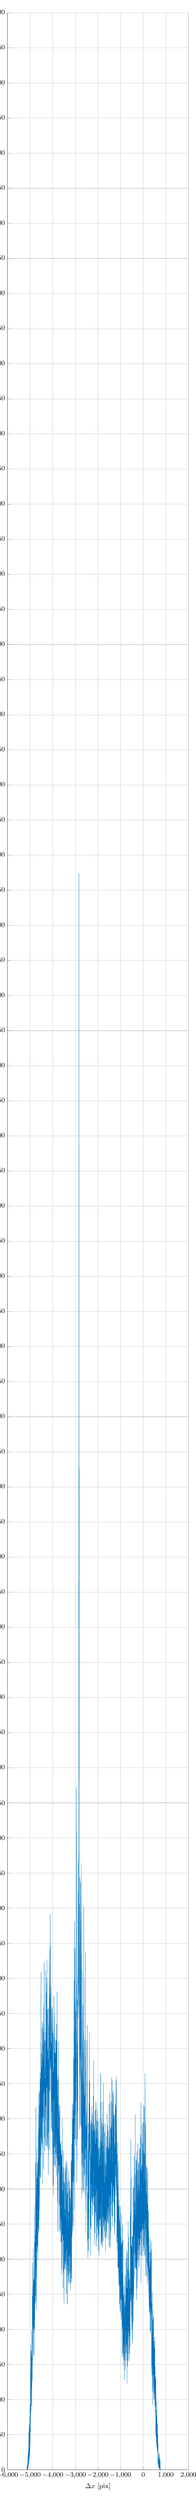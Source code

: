 % This file was created by matlab2tikz.
%
%The latest updates can be retrieved from
%  http://www.mathworks.com/matlabcentral/fileexchange/22022-matlab2tikz-matlab2tikz
%where you can also make suggestions and rate matlab2tikz.
%
\definecolor{mycolor1}{rgb}{0.0,0.447,0.741}%

\begin{tikzpicture}[trim axis left, trim axis right]

\begin{axis}[%
width=.7\linewidth,
height=.2\textheight,
scale only axis,
grid = major,
xlabel style={font=\color{white!15!black}},
xlabel={$\Delta x$ [pix]},
ylabel style={font=\color{white!15!black}},
ylabel={Count},
label style={font=\small},
tick label style={font=\small},
xmin=-6000,
xmax=2000,
ymin=0,
ymax=3500,
axis background/.style={fill=white},
axis x line*=bottom,
axis y line*=left
]
\addplot [color=mycolor1, forget plot]
  table[row sep=crcr]{%
-5144	2\\
-5143	5\\
-5142	1\\
-5141	0\\
-5140	0\\
-5139	0\\
-5138	0\\
-5137	0\\
-5136	0\\
-5135	2\\
-5134	0\\
-5133	0\\
-5132	0\\
-5131	1\\
-5130	0\\
-5129	1\\
-5128	3\\
-5127	0\\
-5126	1\\
-5125	0\\
-5124	2\\
-5123	1\\
-5122	0\\
-5121	0\\
-5120	8\\
-5119	3\\
-5118	0\\
-5117	1\\
-5116	1\\
-5115	0\\
-5114	0\\
-5113	0\\
-5112	0\\
-5111	3\\
-5110	7\\
-5109	3\\
-5108	1\\
-5107	0\\
-5106	1\\
-5105	5\\
-5104	4\\
-5103	3\\
-5102	8\\
-5101	14\\
-5100	14\\
-5099	8\\
-5098	19\\
-5097	4\\
-5096	8\\
-5095	6\\
-5094	5\\
-5093	4\\
-5092	3\\
-5091	7\\
-5090	3\\
-5089	3\\
-5088	5\\
-5087	8\\
-5086	25\\
-5085	23\\
-5084	13\\
-5083	6\\
-5082	3\\
-5081	3\\
-5080	3\\
-5079	7\\
-5078	11\\
-5077	10\\
-5076	11\\
-5075	13\\
-5074	16\\
-5073	24\\
-5072	25\\
-5071	27\\
-5070	29\\
-5069	30\\
-5068	24\\
-5067	21\\
-5066	25\\
-5065	18\\
-5064	16\\
-5063	8\\
-5062	8\\
-5061	30\\
-5060	36\\
-5059	36\\
-5058	21\\
-5057	53\\
-5056	47\\
-5055	35\\
-5054	28\\
-5053	19\\
-5052	31\\
-5051	29\\
-5050	38\\
-5049	21\\
-5048	24\\
-5047	43\\
-5046	66\\
-5045	63\\
-5044	55\\
-5043	42\\
-5042	13\\
-5041	40\\
-5040	32\\
-5039	21\\
-5038	20\\
-5037	17\\
-5036	34\\
-5035	28\\
-5034	28\\
-5033	34\\
-5032	49\\
-5031	44\\
-5030	43\\
-5029	46\\
-5028	42\\
-5027	60\\
-5026	44\\
-5025	50\\
-5024	49\\
-5023	46\\
-5022	34\\
-5021	38\\
-5020	24\\
-5019	19\\
-5018	26\\
-5017	35\\
-5016	67\\
-5015	73\\
-5014	76\\
-5013	59\\
-5012	63\\
-5011	63\\
-5010	52\\
-5009	34\\
-5008	58\\
-5007	85\\
-5006	71\\
-5005	68\\
-5004	84\\
-5003	93\\
-5002	76\\
-5001	62\\
-5000	41\\
-4999	38\\
-4998	47\\
-4997	51\\
-4996	64\\
-4995	81\\
-4994	70\\
-4993	64\\
-4992	52\\
-4991	55\\
-4990	59\\
-4989	56\\
-4988	54\\
-4987	66\\
-4986	94\\
-4985	118\\
-4984	108\\
-4983	94\\
-4982	92\\
-4981	82\\
-4980	103\\
-4979	116\\
-4978	140\\
-4977	143\\
-4976	143\\
-4975	131\\
-4974	134\\
-4973	165\\
-4972	178\\
-4971	138\\
-4970	102\\
-4969	93\\
-4968	79\\
-4967	95\\
-4966	132\\
-4965	170\\
-4964	167\\
-4963	148\\
-4962	105\\
-4961	155\\
-4960	147\\
-4959	131\\
-4958	128\\
-4957	128\\
-4956	151\\
-4955	137\\
-4954	129\\
-4953	139\\
-4952	152\\
-4951	169\\
-4950	143\\
-4949	126\\
-4948	136\\
-4947	153\\
-4946	152\\
-4945	115\\
-4944	162\\
-4943	159\\
-4942	153\\
-4941	123\\
-4940	92\\
-4939	93\\
-4938	121\\
-4937	125\\
-4936	129\\
-4935	162\\
-4934	138\\
-4933	102\\
-4932	85\\
-4931	114\\
-4930	138\\
-4929	132\\
-4928	116\\
-4927	113\\
-4926	91\\
-4925	123\\
-4924	143\\
-4923	139\\
-4922	121\\
-4921	160\\
-4920	169\\
-4919	198\\
-4918	179\\
-4917	174\\
-4916	148\\
-4915	149\\
-4914	151\\
-4913	161\\
-4912	175\\
-4911	192\\
-4910	155\\
-4909	175\\
-4908	168\\
-4907	161\\
-4906	184\\
-4905	196\\
-4904	247\\
-4903	219\\
-4902	160\\
-4901	167\\
-4900	191\\
-4899	191\\
-4898	198\\
-4897	229\\
-4896	210\\
-4895	127\\
-4894	145\\
-4893	159\\
-4892	194\\
-4891	246\\
-4890	244\\
-4889	217\\
-4888	226\\
-4887	203\\
-4886	236\\
-4885	267\\
-4884	295\\
-4883	247\\
-4882	257\\
-4881	204\\
-4880	230\\
-4879	262\\
-4878	246\\
-4877	225\\
-4876	206\\
-4875	221\\
-4874	244\\
-4873	235\\
-4872	248\\
-4871	253\\
-4870	226\\
-4869	234\\
-4868	218\\
-4867	240\\
-4866	216\\
-4865	201\\
-4864	199\\
-4863	209\\
-4862	244\\
-4861	260\\
-4860	268\\
-4859	280\\
-4858	316\\
-4857	297\\
-4856	273\\
-4855	253\\
-4854	279\\
-4853	243\\
-4852	248\\
-4851	262\\
-4850	255\\
-4849	221\\
-4848	188\\
-4847	173\\
-4846	163\\
-4845	204\\
-4844	270\\
-4843	219\\
-4842	258\\
-4841	271\\
-4840	270\\
-4839	228\\
-4838	211\\
-4837	202\\
-4836	239\\
-4835	231\\
-4834	257\\
-4833	271\\
-4832	260\\
-4831	244\\
-4830	223\\
-4829	206\\
-4828	210\\
-4827	186\\
-4826	162\\
-4825	182\\
-4824	232\\
-4823	235\\
-4822	215\\
-4821	197\\
-4820	266\\
-4819	255\\
-4818	243\\
-4817	195\\
-4816	238\\
-4815	252\\
-4814	272\\
-4813	271\\
-4812	286\\
-4811	273\\
-4810	288\\
-4809	375\\
-4808	330\\
-4807	318\\
-4806	270\\
-4805	272\\
-4804	242\\
-4803	225\\
-4802	229\\
-4801	201\\
-4800	230\\
-4799	271\\
-4798	301\\
-4797	271\\
-4796	290\\
-4795	298\\
-4794	325\\
-4793	293\\
-4792	214\\
-4791	229\\
-4790	241\\
-4789	253\\
-4788	256\\
-4787	265\\
-4786	267\\
-4785	280\\
-4784	280\\
-4783	297\\
-4782	315\\
-4781	252\\
-4780	311\\
-4779	322\\
-4778	280\\
-4777	299\\
-4776	334\\
-4775	273\\
-4774	267\\
-4773	236\\
-4772	262\\
-4771	274\\
-4770	342\\
-4769	337\\
-4768	302\\
-4767	277\\
-4766	304\\
-4765	365\\
-4764	386\\
-4763	438\\
-4762	348\\
-4761	315\\
-4760	249\\
-4759	248\\
-4758	280\\
-4757	305\\
-4756	338\\
-4755	363\\
-4754	324\\
-4753	293\\
-4752	342\\
-4751	359\\
-4750	394\\
-4749	347\\
-4748	318\\
-4747	290\\
-4746	318\\
-4745	343\\
-4744	380\\
-4743	471\\
-4742	517\\
-4741	454\\
-4740	409\\
-4739	424\\
-4738	438\\
-4737	390\\
-4736	375\\
-4735	356\\
-4734	301\\
-4733	261\\
-4732	266\\
-4731	240\\
-4730	311\\
-4729	321\\
-4728	305\\
-4727	354\\
-4726	350\\
-4725	332\\
-4724	268\\
-4723	247\\
-4722	257\\
-4721	248\\
-4720	228\\
-4719	273\\
-4718	371\\
-4717	400\\
-4716	406\\
-4715	320\\
-4714	356\\
-4713	416\\
-4712	337\\
-4711	273\\
-4710	278\\
-4709	344\\
-4708	368\\
-4707	427\\
-4706	423\\
-4705	369\\
-4704	386\\
-4703	438\\
-4702	458\\
-4701	392\\
-4700	423\\
-4699	419\\
-4698	422\\
-4697	407\\
-4696	352\\
-4695	345\\
-4694	347\\
-4693	320\\
-4692	367\\
-4691	356\\
-4690	363\\
-4689	412\\
-4688	362\\
-4687	320\\
-4686	313\\
-4685	310\\
-4684	312\\
-4683	339\\
-4682	335\\
-4681	400\\
-4680	415\\
-4679	383\\
-4678	391\\
-4677	415\\
-4676	375\\
-4675	354\\
-4674	390\\
-4673	401\\
-4672	436\\
-4671	356\\
-4670	318\\
-4669	333\\
-4668	362\\
-4667	417\\
-4666	407\\
-4665	350\\
-4664	348\\
-4663	388\\
-4662	377\\
-4661	366\\
-4660	373\\
-4659	387\\
-4658	342\\
-4657	330\\
-4656	327\\
-4655	298\\
-4654	394\\
-4653	399\\
-4652	438\\
-4651	424\\
-4650	454\\
-4649	480\\
-4648	420\\
-4647	380\\
-4646	413\\
-4645	416\\
-4644	430\\
-4643	411\\
-4642	376\\
-4641	419\\
-4640	421\\
-4639	422\\
-4638	396\\
-4637	375\\
-4636	345\\
-4635	386\\
-4634	414\\
-4633	393\\
-4632	441\\
-4631	416\\
-4630	444\\
-4629	380\\
-4628	346\\
-4627	336\\
-4626	343\\
-4625	394\\
-4624	505\\
-4623	462\\
-4622	377\\
-4621	360\\
-4620	353\\
-4619	399\\
-4618	475\\
-4617	537\\
-4616	468\\
-4615	372\\
-4614	376\\
-4613	365\\
-4612	418\\
-4611	463\\
-4610	415\\
-4609	340\\
-4608	362\\
-4607	429\\
-4606	392\\
-4605	375\\
-4604	417\\
-4603	395\\
-4602	355\\
-4601	388\\
-4600	434\\
-4599	457\\
-4598	487\\
-4597	473\\
-4596	388\\
-4595	449\\
-4594	519\\
-4593	476\\
-4592	452\\
-4591	441\\
-4590	473\\
-4589	469\\
-4588	420\\
-4587	448\\
-4586	455\\
-4585	486\\
-4584	434\\
-4583	462\\
-4582	533\\
-4581	486\\
-4580	496\\
-4579	516\\
-4578	540\\
-4577	483\\
-4576	517\\
-4575	523\\
-4574	502\\
-4573	523\\
-4572	515\\
-4571	464\\
-4570	370\\
-4569	442\\
-4568	513\\
-4567	520\\
-4566	459\\
-4565	474\\
-4564	497\\
-4563	506\\
-4562	459\\
-4561	566\\
-4560	526\\
-4559	457\\
-4558	444\\
-4557	417\\
-4556	443\\
-4555	531\\
-4554	545\\
-4553	527\\
-4552	557\\
-4551	481\\
-4550	516\\
-4549	517\\
-4548	525\\
-4547	492\\
-4546	501\\
-4545	503\\
-4544	527\\
-4543	497\\
-4542	498\\
-4541	551\\
-4540	485\\
-4539	516\\
-4538	445\\
-4537	426\\
-4536	415\\
-4535	485\\
-4534	484\\
-4533	558\\
-4532	555\\
-4531	565\\
-4530	536\\
-4529	503\\
-4528	542\\
-4527	550\\
-4526	540\\
-4525	522\\
-4524	524\\
-4523	617\\
-4522	676\\
-4521	576\\
-4520	545\\
-4519	573\\
-4518	709\\
-4517	653\\
-4516	533\\
-4515	491\\
-4514	470\\
-4513	446\\
-4512	462\\
-4511	487\\
-4510	560\\
-4509	590\\
-4508	520\\
-4507	538\\
-4506	567\\
-4505	507\\
-4504	478\\
-4503	496\\
-4502	518\\
-4501	500\\
-4500	593\\
-4499	537\\
-4498	571\\
-4497	557\\
-4496	498\\
-4495	497\\
-4494	471\\
-4493	486\\
-4492	505\\
-4491	491\\
-4490	466\\
-4489	484\\
-4488	514\\
-4487	555\\
-4486	522\\
-4485	525\\
-4484	564\\
-4483	539\\
-4482	568\\
-4481	573\\
-4480	557\\
-4479	508\\
-4478	498\\
-4477	463\\
-4476	486\\
-4475	459\\
-4474	492\\
-4473	549\\
-4472	493\\
-4471	499\\
-4470	504\\
-4469	607\\
-4468	630\\
-4467	533\\
-4466	510\\
-4465	518\\
-4464	555\\
-4463	591\\
-4462	536\\
-4461	499\\
-4460	507\\
-4459	556\\
-4458	606\\
-4457	577\\
-4456	550\\
-4455	464\\
-4454	502\\
-4453	584\\
-4452	638\\
-4451	539\\
-4450	526\\
-4449	497\\
-4448	407\\
-4447	469\\
-4446	555\\
-4445	557\\
-4444	496\\
-4443	556\\
-4442	533\\
-4441	606\\
-4440	562\\
-4439	562\\
-4438	564\\
-4437	535\\
-4436	548\\
-4435	571\\
-4434	585\\
-4433	517\\
-4432	569\\
-4431	509\\
-4430	549\\
-4429	530\\
-4428	537\\
-4427	562\\
-4426	547\\
-4425	503\\
-4424	506\\
-4423	538\\
-4422	567\\
-4421	540\\
-4420	502\\
-4419	531\\
-4418	549\\
-4417	569\\
-4416	649\\
-4415	663\\
-4414	554\\
-4413	630\\
-4412	568\\
-4411	534\\
-4410	535\\
-4409	541\\
-4408	557\\
-4407	496\\
-4406	514\\
-4405	525\\
-4404	528\\
-4403	523\\
-4402	491\\
-4401	428\\
-4400	530\\
-4399	539\\
-4398	529\\
-4397	529\\
-4396	566\\
-4395	623\\
-4394	614\\
-4393	559\\
-4392	612\\
-4391	592\\
-4390	587\\
-4389	609\\
-4388	585\\
-4387	550\\
-4386	544\\
-4385	559\\
-4384	558\\
-4383	635\\
-4382	626\\
-4381	590\\
-4380	603\\
-4379	537\\
-4378	632\\
-4377	723\\
-4376	699\\
-4375	715\\
-4374	613\\
-4373	553\\
-4372	571\\
-4371	573\\
-4370	579\\
-4369	601\\
-4368	556\\
-4367	556\\
-4366	545\\
-4365	474\\
-4364	517\\
-4363	519\\
-4362	511\\
-4361	531\\
-4360	473\\
-4359	532\\
-4358	512\\
-4357	590\\
-4356	611\\
-4355	500\\
-4354	557\\
-4353	533\\
-4352	521\\
-4351	517\\
-4350	524\\
-4349	530\\
-4348	454\\
-4347	462\\
-4346	481\\
-4345	533\\
-4344	558\\
-4343	540\\
-4342	541\\
-4341	531\\
-4340	479\\
-4339	520\\
-4338	493\\
-4337	463\\
-4336	463\\
-4335	486\\
-4334	574\\
-4333	507\\
-4332	524\\
-4331	543\\
-4330	501\\
-4329	500\\
-4328	565\\
-4327	585\\
-4326	578\\
-4325	591\\
-4324	612\\
-4323	594\\
-4322	507\\
-4321	552\\
-4320	605\\
-4319	614\\
-4318	559\\
-4317	600\\
-4316	674\\
-4315	708\\
-4314	711\\
-4313	582\\
-4312	520\\
-4311	537\\
-4310	579\\
-4309	608\\
-4308	575\\
-4307	520\\
-4306	551\\
-4305	569\\
-4304	568\\
-4303	518\\
-4302	555\\
-4301	555\\
-4300	568\\
-4299	536\\
-4298	609\\
-4297	594\\
-4296	575\\
-4295	537\\
-4294	559\\
-4293	623\\
-4292	547\\
-4291	588\\
-4290	493\\
-4289	496\\
-4288	461\\
-4287	482\\
-4286	553\\
-4285	679\\
-4284	671\\
-4283	605\\
-4282	597\\
-4281	571\\
-4280	502\\
-4279	462\\
-4278	468\\
-4277	508\\
-4276	547\\
-4275	582\\
-4274	622\\
-4273	633\\
-4272	701\\
-4271	653\\
-4270	690\\
-4269	674\\
-4268	634\\
-4267	552\\
-4266	554\\
-4265	582\\
-4264	590\\
-4263	600\\
-4262	544\\
-4261	593\\
-4260	581\\
-4259	596\\
-4258	578\\
-4257	601\\
-4256	547\\
-4255	598\\
-4254	580\\
-4253	587\\
-4252	605\\
-4251	627\\
-4250	727\\
-4249	690\\
-4248	617\\
-4247	619\\
-4246	581\\
-4245	552\\
-4244	552\\
-4243	499\\
-4242	461\\
-4241	522\\
-4240	539\\
-4239	546\\
-4238	569\\
-4237	604\\
-4236	596\\
-4235	642\\
-4234	656\\
-4233	612\\
-4232	586\\
-4231	607\\
-4230	561\\
-4229	589\\
-4228	583\\
-4227	656\\
-4226	561\\
-4225	569\\
-4224	559\\
-4223	549\\
-4222	474\\
-4221	478\\
-4220	568\\
-4219	592\\
-4218	519\\
-4217	499\\
-4216	497\\
-4215	548\\
-4214	532\\
-4213	465\\
-4212	500\\
-4211	599\\
-4210	549\\
-4209	493\\
-4208	472\\
-4207	456\\
-4206	504\\
-4205	555\\
-4204	545\\
-4203	567\\
-4202	585\\
-4201	542\\
-4200	521\\
-4199	525\\
-4198	535\\
-4197	565\\
-4196	531\\
-4195	504\\
-4194	420\\
-4193	442\\
-4192	445\\
-4191	479\\
-4190	456\\
-4189	455\\
-4188	551\\
-4187	637\\
-4186	602\\
-4185	529\\
-4184	516\\
-4183	553\\
-4182	570\\
-4181	630\\
-4180	638\\
-4179	657\\
-4178	585\\
-4177	525\\
-4176	481\\
-4175	501\\
-4174	498\\
-4173	509\\
-4172	511\\
-4171	508\\
-4170	574\\
-4169	581\\
-4168	621\\
-4167	630\\
-4166	626\\
-4165	602\\
-4164	613\\
-4163	576\\
-4162	566\\
-4161	612\\
-4160	634\\
-4159	597\\
-4158	564\\
-4157	540\\
-4156	642\\
-4155	672\\
-4154	697\\
-4153	661\\
-4152	631\\
-4151	667\\
-4150	622\\
-4149	646\\
-4148	634\\
-4147	679\\
-4146	721\\
-4145	694\\
-4144	643\\
-4143	706\\
-4142	741\\
-4141	646\\
-4140	597\\
-4139	694\\
-4138	671\\
-4137	641\\
-4136	608\\
-4135	588\\
-4134	567\\
-4133	528\\
-4132	471\\
-4131	455\\
-4130	503\\
-4129	564\\
-4128	548\\
-4127	596\\
-4126	591\\
-4125	546\\
-4124	583\\
-4123	552\\
-4122	580\\
-4121	595\\
-4120	572\\
-4119	567\\
-4118	589\\
-4117	539\\
-4116	563\\
-4115	568\\
-4114	621\\
-4113	673\\
-4112	698\\
-4111	791\\
-4110	646\\
-4109	570\\
-4108	594\\
-4107	650\\
-4106	658\\
-4105	635\\
-4104	680\\
-4103	739\\
-4102	665\\
-4101	671\\
-4100	652\\
-4099	701\\
-4098	747\\
-4097	682\\
-4096	675\\
-4095	656\\
-4094	638\\
-4093	594\\
-4092	616\\
-4091	596\\
-4090	614\\
-4089	576\\
-4088	593\\
-4087	634\\
-4086	654\\
-4085	572\\
-4084	578\\
-4083	600\\
-4082	645\\
-4081	675\\
-4080	601\\
-4079	588\\
-4078	577\\
-4077	621\\
-4076	680\\
-4075	682\\
-4074	673\\
-4073	689\\
-4072	623\\
-4071	639\\
-4070	625\\
-4069	583\\
-4068	483\\
-4067	511\\
-4066	490\\
-4065	516\\
-4064	504\\
-4063	511\\
-4062	596\\
-4061	607\\
-4060	608\\
-4059	595\\
-4058	514\\
-4057	563\\
-4056	543\\
-4055	487\\
-4054	515\\
-4053	549\\
-4052	531\\
-4051	558\\
-4050	553\\
-4049	588\\
-4048	586\\
-4047	535\\
-4046	583\\
-4045	528\\
-4044	510\\
-4043	524\\
-4042	586\\
-4041	657\\
-4040	650\\
-4039	635\\
-4038	584\\
-4037	591\\
-4036	525\\
-4035	524\\
-4034	564\\
-4033	599\\
-4032	631\\
-4031	614\\
-4030	598\\
-4029	583\\
-4028	549\\
-4027	579\\
-4026	605\\
-4025	599\\
-4024	591\\
-4023	600\\
-4022	575\\
-4021	481\\
-4020	539\\
-4019	636\\
-4018	660\\
-4017	657\\
-4016	645\\
-4015	616\\
-4014	614\\
-4013	600\\
-4012	574\\
-4011	652\\
-4010	588\\
-4009	552\\
-4008	564\\
-4007	592\\
-4006	582\\
-4005	536\\
-4004	507\\
-4003	471\\
-4002	449\\
-4001	472\\
-4000	539\\
-3999	501\\
-3998	512\\
-3997	541\\
-3996	558\\
-3995	582\\
-3994	622\\
-3993	596\\
-3992	565\\
-3991	610\\
-3990	519\\
-3989	525\\
-3988	499\\
-3987	472\\
-3986	405\\
-3985	460\\
-3984	542\\
-3983	532\\
-3982	523\\
-3981	486\\
-3980	497\\
-3979	543\\
-3978	456\\
-3977	546\\
-3976	566\\
-3975	512\\
-3974	447\\
-3973	463\\
-3972	418\\
-3971	391\\
-3970	462\\
-3969	460\\
-3968	496\\
-3967	503\\
-3966	565\\
-3965	574\\
-3964	547\\
-3963	501\\
-3962	454\\
-3961	435\\
-3960	464\\
-3959	598\\
-3958	626\\
-3957	595\\
-3956	576\\
-3955	598\\
-3954	616\\
-3953	565\\
-3952	567\\
-3951	572\\
-3950	638\\
-3949	630\\
-3948	549\\
-3947	671\\
-3946	675\\
-3945	560\\
-3944	528\\
-3943	538\\
-3942	555\\
-3941	591\\
-3940	547\\
-3939	524\\
-3938	459\\
-3937	504\\
-3936	546\\
-3935	570\\
-3934	594\\
-3933	616\\
-3932	591\\
-3931	535\\
-3930	512\\
-3929	450\\
-3928	453\\
-3927	433\\
-3926	504\\
-3925	573\\
-3924	559\\
-3923	549\\
-3922	549\\
-3921	571\\
-3920	594\\
-3919	565\\
-3918	556\\
-3917	559\\
-3916	546\\
-3915	530\\
-3914	516\\
-3913	464\\
-3912	460\\
-3911	467\\
-3910	564\\
-3909	601\\
-3908	584\\
-3907	565\\
-3906	650\\
-3905	627\\
-3904	565\\
-3903	530\\
-3902	514\\
-3901	505\\
-3900	505\\
-3899	518\\
-3898	472\\
-3897	465\\
-3896	481\\
-3895	450\\
-3894	434\\
-3893	485\\
-3892	477\\
-3891	525\\
-3890	515\\
-3889	566\\
-3888	579\\
-3887	552\\
-3886	594\\
-3885	520\\
-3884	466\\
-3883	431\\
-3882	490\\
-3881	588\\
-3880	587\\
-3879	544\\
-3878	548\\
-3877	536\\
-3876	545\\
-3875	535\\
-3874	518\\
-3873	553\\
-3872	547\\
-3871	525\\
-3870	537\\
-3869	556\\
-3868	530\\
-3867	470\\
-3866	507\\
-3865	611\\
-3864	541\\
-3863	468\\
-3862	451\\
-3861	483\\
-3860	478\\
-3859	485\\
-3858	524\\
-3857	504\\
-3856	547\\
-3855	547\\
-3854	518\\
-3853	524\\
-3852	564\\
-3851	547\\
-3850	568\\
-3849	574\\
-3848	613\\
-3847	548\\
-3846	522\\
-3845	552\\
-3844	566\\
-3843	561\\
-3842	504\\
-3841	464\\
-3840	563\\
-3839	521\\
-3838	571\\
-3837	603\\
-3836	564\\
-3835	546\\
-3834	456\\
-3833	418\\
-3832	459\\
-3831	468\\
-3830	456\\
-3829	453\\
-3828	509\\
-3827	635\\
-3826	605\\
-3825	527\\
-3824	448\\
-3823	461\\
-3822	443\\
-3821	540\\
-3820	562\\
-3819	499\\
-3818	495\\
-3817	545\\
-3816	620\\
-3815	548\\
-3814	449\\
-3813	461\\
-3812	493\\
-3811	519\\
-3810	569\\
-3809	616\\
-3808	680\\
-3807	570\\
-3806	515\\
-3805	504\\
-3804	535\\
-3803	562\\
-3802	545\\
-3801	528\\
-3800	492\\
-3799	439\\
-3798	445\\
-3797	455\\
-3796	443\\
-3795	452\\
-3794	440\\
-3793	494\\
-3792	435\\
-3791	461\\
-3790	426\\
-3789	381\\
-3788	402\\
-3787	412\\
-3786	492\\
-3785	513\\
-3784	555\\
-3783	454\\
-3782	444\\
-3781	475\\
-3780	454\\
-3779	448\\
-3778	529\\
-3777	531\\
-3776	447\\
-3775	430\\
-3774	481\\
-3773	458\\
-3772	454\\
-3771	459\\
-3770	358\\
-3769	339\\
-3768	372\\
-3767	455\\
-3766	443\\
-3765	487\\
-3764	459\\
-3763	396\\
-3762	341\\
-3761	390\\
-3760	378\\
-3759	411\\
-3758	436\\
-3757	484\\
-3756	496\\
-3755	560\\
-3754	552\\
-3753	543\\
-3752	534\\
-3751	473\\
-3750	476\\
-3749	479\\
-3748	497\\
-3747	490\\
-3746	423\\
-3745	463\\
-3744	515\\
-3743	560\\
-3742	610\\
-3741	537\\
-3740	475\\
-3739	488\\
-3738	483\\
-3737	492\\
-3736	516\\
-3735	441\\
-3734	446\\
-3733	493\\
-3732	464\\
-3731	451\\
-3730	461\\
-3729	433\\
-3728	485\\
-3727	448\\
-3726	442\\
-3725	461\\
-3724	521\\
-3723	460\\
-3722	448\\
-3721	497\\
-3720	503\\
-3719	509\\
-3718	501\\
-3717	494\\
-3716	438\\
-3715	434\\
-3714	487\\
-3713	468\\
-3712	511\\
-3711	498\\
-3710	488\\
-3709	449\\
-3708	377\\
-3707	422\\
-3706	505\\
-3705	462\\
-3704	461\\
-3703	421\\
-3702	459\\
-3701	475\\
-3700	413\\
-3699	388\\
-3698	390\\
-3697	442\\
-3696	420\\
-3695	411\\
-3694	428\\
-3693	445\\
-3692	375\\
-3691	340\\
-3690	356\\
-3689	439\\
-3688	433\\
-3687	401\\
-3686	398\\
-3685	394\\
-3684	475\\
-3683	479\\
-3682	461\\
-3681	510\\
-3680	518\\
-3679	466\\
-3678	475\\
-3677	413\\
-3676	377\\
-3675	369\\
-3674	359\\
-3673	339\\
-3672	345\\
-3671	415\\
-3670	464\\
-3669	450\\
-3668	460\\
-3667	415\\
-3666	397\\
-3665	399\\
-3664	416\\
-3663	459\\
-3662	444\\
-3661	413\\
-3660	402\\
-3659	463\\
-3658	412\\
-3657	378\\
-3656	426\\
-3655	369\\
-3654	385\\
-3653	370\\
-3652	358\\
-3651	393\\
-3650	382\\
-3649	413\\
-3648	389\\
-3647	378\\
-3646	345\\
-3645	324\\
-3644	364\\
-3643	373\\
-3642	444\\
-3641	468\\
-3640	410\\
-3639	360\\
-3638	395\\
-3637	410\\
-3636	377\\
-3635	366\\
-3634	355\\
-3633	358\\
-3632	355\\
-3631	422\\
-3630	406\\
-3629	385\\
-3628	374\\
-3627	455\\
-3626	453\\
-3625	414\\
-3624	383\\
-3623	411\\
-3622	404\\
-3621	348\\
-3620	365\\
-3619	407\\
-3618	388\\
-3617	359\\
-3616	306\\
-3615	277\\
-3614	303\\
-3613	376\\
-3612	408\\
-3611	430\\
-3610	449\\
-3609	421\\
-3608	354\\
-3607	328\\
-3606	382\\
-3605	362\\
-3604	406\\
-3603	362\\
-3602	337\\
-3601	325\\
-3600	338\\
-3599	356\\
-3598	346\\
-3597	347\\
-3596	447\\
-3595	432\\
-3594	396\\
-3593	347\\
-3592	356\\
-3591	383\\
-3590	354\\
-3589	328\\
-3588	285\\
-3587	321\\
-3586	345\\
-3585	372\\
-3584	347\\
-3583	307\\
-3582	324\\
-3581	402\\
-3580	501\\
-3579	502\\
-3578	446\\
-3577	477\\
-3576	398\\
-3575	347\\
-3574	378\\
-3573	397\\
-3572	378\\
-3571	402\\
-3570	399\\
-3569	422\\
-3568	384\\
-3567	376\\
-3566	334\\
-3565	345\\
-3564	398\\
-3563	379\\
-3562	335\\
-3561	394\\
-3560	386\\
-3559	392\\
-3558	397\\
-3557	351\\
-3556	359\\
-3555	367\\
-3554	337\\
-3553	363\\
-3552	358\\
-3551	335\\
-3550	350\\
-3549	313\\
-3548	343\\
-3547	315\\
-3546	288\\
-3545	259\\
-3544	301\\
-3543	356\\
-3542	358\\
-3541	424\\
-3540	405\\
-3539	422\\
-3538	431\\
-3537	431\\
-3536	401\\
-3535	376\\
-3534	365\\
-3533	395\\
-3532	405\\
-3531	424\\
-3530	394\\
-3529	328\\
-3528	327\\
-3527	339\\
-3526	374\\
-3525	430\\
-3524	455\\
-3523	383\\
-3522	333\\
-3521	328\\
-3520	351\\
-3519	316\\
-3518	281\\
-3517	289\\
-3516	296\\
-3515	317\\
-3514	325\\
-3513	286\\
-3512	303\\
-3511	329\\
-3510	280\\
-3509	357\\
-3508	369\\
-3507	380\\
-3506	392\\
-3505	410\\
-3504	351\\
-3503	249\\
-3502	239\\
-3501	237\\
-3500	253\\
-3499	279\\
-3498	291\\
-3497	323\\
-3496	351\\
-3495	397\\
-3494	377\\
-3493	422\\
-3492	430\\
-3491	355\\
-3490	287\\
-3489	319\\
-3488	332\\
-3487	353\\
-3486	403\\
-3485	351\\
-3484	313\\
-3483	291\\
-3482	323\\
-3481	336\\
-3480	353\\
-3479	330\\
-3478	351\\
-3477	335\\
-3476	323\\
-3475	305\\
-3474	376\\
-3473	408\\
-3472	389\\
-3471	361\\
-3470	333\\
-3469	340\\
-3468	355\\
-3467	319\\
-3466	293\\
-3465	307\\
-3464	286\\
-3463	313\\
-3462	311\\
-3461	307\\
-3460	342\\
-3459	354\\
-3458	336\\
-3457	332\\
-3456	326\\
-3455	312\\
-3454	309\\
-3453	314\\
-3452	371\\
-3451	359\\
-3450	336\\
-3449	314\\
-3448	340\\
-3447	309\\
-3446	309\\
-3445	297\\
-3444	362\\
-3443	331\\
-3442	336\\
-3441	384\\
-3440	409\\
-3439	427\\
-3438	412\\
-3437	354\\
-3436	313\\
-3435	359\\
-3434	404\\
-3433	431\\
-3432	367\\
-3431	293\\
-3430	317\\
-3429	318\\
-3428	341\\
-3427	423\\
-3426	415\\
-3425	373\\
-3424	332\\
-3423	284\\
-3422	294\\
-3421	310\\
-3420	309\\
-3419	338\\
-3418	380\\
-3417	394\\
-3416	421\\
-3415	441\\
-3414	403\\
-3413	372\\
-3412	364\\
-3411	313\\
-3410	326\\
-3409	356\\
-3408	380\\
-3407	399\\
-3406	435\\
-3405	363\\
-3404	372\\
-3403	393\\
-3402	400\\
-3401	373\\
-3400	334\\
-3399	299\\
-3398	306\\
-3397	313\\
-3396	281\\
-3395	309\\
-3394	299\\
-3393	253\\
-3392	264\\
-3391	279\\
-3390	273\\
-3389	251\\
-3388	263\\
-3387	297\\
-3386	356\\
-3385	328\\
-3384	340\\
-3383	324\\
-3382	297\\
-3381	364\\
-3380	384\\
-3379	382\\
-3378	394\\
-3377	323\\
-3376	350\\
-3375	372\\
-3374	410\\
-3373	339\\
-3372	314\\
-3371	375\\
-3370	404\\
-3369	429\\
-3368	438\\
-3367	346\\
-3366	328\\
-3365	322\\
-3364	336\\
-3363	366\\
-3362	425\\
-3361	429\\
-3360	349\\
-3359	274\\
-3358	252\\
-3357	236\\
-3356	271\\
-3355	278\\
-3354	273\\
-3353	285\\
-3352	280\\
-3351	272\\
-3350	236\\
-3349	247\\
-3348	298\\
-3347	340\\
-3346	335\\
-3345	382\\
-3344	393\\
-3343	394\\
-3342	321\\
-3341	310\\
-3340	341\\
-3339	369\\
-3338	343\\
-3337	374\\
-3336	348\\
-3335	319\\
-3334	353\\
-3333	385\\
-3332	410\\
-3331	383\\
-3330	322\\
-3329	291\\
-3328	330\\
-3327	331\\
-3326	306\\
-3325	299\\
-3324	356\\
-3323	344\\
-3322	347\\
-3321	309\\
-3320	276\\
-3319	303\\
-3318	307\\
-3317	344\\
-3316	352\\
-3315	325\\
-3314	303\\
-3313	369\\
-3312	285\\
-3311	289\\
-3310	268\\
-3309	283\\
-3308	294\\
-3307	318\\
-3306	304\\
-3305	266\\
-3304	265\\
-3303	271\\
-3302	295\\
-3301	320\\
-3300	277\\
-3299	285\\
-3298	322\\
-3297	344\\
-3296	345\\
-3295	333\\
-3294	391\\
-3293	427\\
-3292	426\\
-3291	407\\
-3290	356\\
-3289	308\\
-3288	304\\
-3287	317\\
-3286	329\\
-3285	351\\
-3284	325\\
-3283	321\\
-3282	367\\
-3281	318\\
-3280	318\\
-3279	341\\
-3278	328\\
-3277	266\\
-3276	301\\
-3275	281\\
-3274	341\\
-3273	345\\
-3272	334\\
-3271	308\\
-3270	364\\
-3269	337\\
-3268	366\\
-3267	398\\
-3266	333\\
-3265	323\\
-3264	411\\
-3263	384\\
-3262	369\\
-3261	365\\
-3260	330\\
-3259	346\\
-3258	349\\
-3257	338\\
-3256	334\\
-3255	299\\
-3254	280\\
-3253	322\\
-3252	339\\
-3251	352\\
-3250	311\\
-3249	324\\
-3248	363\\
-3247	401\\
-3246	395\\
-3245	399\\
-3244	398\\
-3243	395\\
-3242	361\\
-3241	343\\
-3240	330\\
-3239	351\\
-3238	346\\
-3237	303\\
-3236	314\\
-3235	298\\
-3234	279\\
-3233	265\\
-3232	316\\
-3231	304\\
-3230	324\\
-3229	353\\
-3228	387\\
-3227	361\\
-3226	355\\
-3225	339\\
-3224	311\\
-3223	308\\
-3222	314\\
-3221	353\\
-3220	350\\
-3219	345\\
-3218	378\\
-3217	344\\
-3216	342\\
-3215	318\\
-3214	353\\
-3213	350\\
-3212	324\\
-3211	269\\
-3210	256\\
-3209	268\\
-3208	317\\
-3207	314\\
-3206	308\\
-3205	296\\
-3204	290\\
-3203	296\\
-3202	267\\
-3201	310\\
-3200	349\\
-3199	355\\
-3198	398\\
-3197	341\\
-3196	347\\
-3195	334\\
-3194	319\\
-3193	358\\
-3192	341\\
-3191	429\\
-3190	431\\
-3189	441\\
-3188	412\\
-3187	357\\
-3186	322\\
-3185	346\\
-3184	340\\
-3183	299\\
-3182	281\\
-3181	273\\
-3180	293\\
-3179	302\\
-3178	348\\
-3177	326\\
-3176	325\\
-3175	328\\
-3174	359\\
-3173	328\\
-3172	371\\
-3171	417\\
-3170	439\\
-3169	353\\
-3168	347\\
-3167	330\\
-3166	300\\
-3165	309\\
-3164	307\\
-3163	295\\
-3162	267\\
-3161	332\\
-3160	351\\
-3159	438\\
-3158	449\\
-3157	465\\
-3156	417\\
-3155	384\\
-3154	424\\
-3153	401\\
-3152	359\\
-3151	350\\
-3150	410\\
-3149	404\\
-3148	371\\
-3147	367\\
-3146	363\\
-3145	331\\
-3144	360\\
-3143	395\\
-3142	424\\
-3141	456\\
-3140	469\\
-3139	522\\
-3138	470\\
-3137	446\\
-3136	427\\
-3135	441\\
-3134	470\\
-3133	460\\
-3132	446\\
-3131	430\\
-3130	412\\
-3129	452\\
-3128	478\\
-3127	449\\
-3126	424\\
-3125	475\\
-3124	438\\
-3123	352\\
-3122	407\\
-3121	376\\
-3120	428\\
-3119	490\\
-3118	500\\
-3117	454\\
-3116	422\\
-3115	340\\
-3114	382\\
-3113	461\\
-3112	421\\
-3111	475\\
-3110	434\\
-3109	431\\
-3108	427\\
-3107	441\\
-3106	447\\
-3105	442\\
-3104	475\\
-3103	468\\
-3102	520\\
-3101	513\\
-3100	486\\
-3099	466\\
-3098	413\\
-3097	492\\
-3096	509\\
-3095	474\\
-3094	410\\
-3093	464\\
-3092	494\\
-3091	530\\
-3090	586\\
-3089	565\\
-3088	529\\
-3087	478\\
-3086	460\\
-3085	456\\
-3084	454\\
-3083	372\\
-3082	347\\
-3081	390\\
-3080	398\\
-3079	439\\
-3078	446\\
-3077	455\\
-3076	447\\
-3075	405\\
-3074	431\\
-3073	500\\
-3072	513\\
-3071	473\\
-3070	419\\
-3069	476\\
-3068	458\\
-3067	470\\
-3066	479\\
-3065	498\\
-3064	627\\
-3063	587\\
-3062	582\\
-3061	598\\
-3060	666\\
-3059	680\\
-3058	682\\
-3057	698\\
-3056	625\\
-3055	622\\
-3054	616\\
-3053	581\\
-3052	584\\
-3051	585\\
-3050	526\\
-3049	537\\
-3048	474\\
-3047	467\\
-3046	421\\
-3045	395\\
-3044	371\\
-3043	461\\
-3042	476\\
-3041	481\\
-3040	504\\
-3039	420\\
-3038	411\\
-3037	495\\
-3036	520\\
-3035	539\\
-3034	627\\
-3033	781\\
-3032	704\\
-3031	626\\
-3030	609\\
-3029	582\\
-3028	563\\
-3027	603\\
-3026	640\\
-3025	659\\
-3024	582\\
-3023	678\\
-3022	693\\
-3021	626\\
-3020	525\\
-3019	471\\
-3018	531\\
-3017	665\\
-3016	743\\
-3015	718\\
-3014	673\\
-3013	662\\
-3012	672\\
-3011	586\\
-3010	612\\
-3009	553\\
-3008	559\\
-3007	567\\
-3006	538\\
-3005	505\\
-3004	545\\
-3003	586\\
-3002	666\\
-3001	659\\
-3000	596\\
-2999	571\\
-2998	611\\
-2997	574\\
-2996	524\\
-2995	564\\
-2994	577\\
-2993	539\\
-2992	544\\
-2991	560\\
-2990	545\\
-2989	638\\
-2988	602\\
-2987	653\\
-2986	604\\
-2985	564\\
-2984	575\\
-2983	628\\
-2982	620\\
-2981	559\\
-2980	538\\
-2979	462\\
-2978	484\\
-2977	470\\
-2976	525\\
-2975	525\\
-2974	557\\
-2973	558\\
-2972	578\\
-2971	539\\
-2970	527\\
-2969	550\\
-2968	552\\
-2967	581\\
-2966	570\\
-2965	559\\
-2964	587\\
-2963	575\\
-2962	578\\
-2961	608\\
-2960	607\\
-2959	681\\
-2958	695\\
-2957	741\\
-2956	817\\
-2955	972\\
-2954	904\\
-2953	836\\
-2952	828\\
-2951	899\\
-2950	901\\
-2949	853\\
-2948	888\\
-2947	864\\
-2946	888\\
-2945	910\\
-2944	842\\
-2943	779\\
-2942	682\\
-2941	646\\
-2940	695\\
-2939	637\\
-2938	561\\
-2937	533\\
-2936	479\\
-2935	410\\
-2934	412\\
-2933	439\\
-2932	527\\
-2931	532\\
-2930	445\\
-2929	440\\
-2928	561\\
-2927	624\\
-2926	592\\
-2925	514\\
-2924	479\\
-2923	529\\
-2922	523\\
-2921	626\\
-2920	626\\
-2919	670\\
-2918	655\\
-2917	585\\
-2916	566\\
-2915	528\\
-2914	528\\
-2913	543\\
-2912	571\\
-2911	534\\
-2910	594\\
-2909	576\\
-2908	522\\
-2907	567\\
-2906	530\\
-2905	512\\
-2904	562\\
-2903	556\\
-2902	471\\
-2901	522\\
-2900	539\\
-2899	569\\
-2898	568\\
-2897	544\\
-2896	561\\
-2895	542\\
-2894	506\\
-2893	551\\
-2892	614\\
-2891	670\\
-2890	662\\
-2889	704\\
-2888	578\\
-2887	612\\
-2886	685\\
-2885	720\\
-2884	697\\
-2883	677\\
-2882	744\\
-2881	753\\
-2880	836\\
-2879	867\\
-2878	799\\
-2877	751\\
-2876	693\\
-2875	684\\
-2874	644\\
-2873	776\\
-2872	801\\
-2871	824\\
-2870	803\\
-2869	717\\
-2868	774\\
-2867	792\\
-2866	777\\
-2865	742\\
-2864	660\\
-2863	705\\
-2862	722\\
-2861	665\\
-2860	696\\
-2859	737\\
-2858	756\\
-2857	736\\
-2856	726\\
-2855	693\\
-2854	721\\
-2853	760\\
-2852	800\\
-2851	870\\
-2850	883\\
-2849	1158\\
-2848	1266\\
-2847	1253\\
-2846	1201\\
-2845	1222\\
-2844	1579\\
-2843	2030\\
-2842	2274\\
-2841	2183\\
-2840	1976\\
-2839	1781\\
-2838	1554\\
-2837	1361\\
-2836	1222\\
-2835	1288\\
-2834	1382\\
-2833	1427\\
-2832	1306\\
-2831	1173\\
-2830	1192\\
-2829	902\\
-2828	768\\
-2827	718\\
-2826	660\\
-2825	652\\
-2824	660\\
-2823	644\\
-2822	594\\
-2821	565\\
-2820	485\\
-2819	506\\
-2818	512\\
-2817	505\\
-2816	508\\
-2815	601\\
-2814	599\\
-2813	642\\
-2812	684\\
-2811	761\\
-2810	806\\
-2809	755\\
-2808	723\\
-2807	749\\
-2806	753\\
-2805	652\\
-2804	597\\
-2803	590\\
-2802	687\\
-2801	766\\
-2800	844\\
-2799	758\\
-2798	710\\
-2797	713\\
-2796	651\\
-2795	606\\
-2794	584\\
-2793	575\\
-2792	563\\
-2791	605\\
-2790	627\\
-2789	671\\
-2788	646\\
-2787	572\\
-2786	571\\
-2785	603\\
-2784	521\\
-2783	536\\
-2782	491\\
-2781	582\\
-2780	585\\
-2779	619\\
-2778	601\\
-2777	607\\
-2776	597\\
-2775	584\\
-2774	680\\
-2773	752\\
-2772	793\\
-2771	716\\
-2770	695\\
-2769	688\\
-2768	722\\
-2767	832\\
-2766	838\\
-2765	788\\
-2764	776\\
-2763	743\\
-2762	730\\
-2761	763\\
-2760	723\\
-2759	669\\
-2758	695\\
-2757	733\\
-2756	682\\
-2755	616\\
-2754	581\\
-2753	590\\
-2752	575\\
-2751	534\\
-2750	504\\
-2749	500\\
-2748	525\\
-2747	521\\
-2746	487\\
-2745	566\\
-2744	619\\
-2743	587\\
-2742	666\\
-2741	703\\
-2740	774\\
-2739	864\\
-2738	835\\
-2737	640\\
-2736	607\\
-2735	542\\
-2734	555\\
-2733	549\\
-2732	641\\
-2731	735\\
-2730	698\\
-2729	645\\
-2728	624\\
-2727	494\\
-2726	492\\
-2725	537\\
-2724	548\\
-2723	447\\
-2722	433\\
-2721	536\\
-2720	502\\
-2719	444\\
-2718	456\\
-2717	458\\
-2716	501\\
-2715	427\\
-2714	386\\
-2713	427\\
-2712	519\\
-2711	453\\
-2710	469\\
-2709	504\\
-2708	546\\
-2707	561\\
-2706	573\\
-2705	565\\
-2704	485\\
-2703	452\\
-2702	457\\
-2701	460\\
-2700	451\\
-2699	503\\
-2698	574\\
-2697	662\\
-2696	602\\
-2695	606\\
-2694	689\\
-2693	713\\
-2692	685\\
-2691	614\\
-2690	592\\
-2689	569\\
-2688	599\\
-2687	615\\
-2686	550\\
-2685	547\\
-2684	525\\
-2683	435\\
-2682	500\\
-2681	474\\
-2680	502\\
-2679	509\\
-2678	428\\
-2677	413\\
-2676	471\\
-2675	490\\
-2674	418\\
-2673	398\\
-2672	438\\
-2671	451\\
-2670	492\\
-2669	450\\
-2668	479\\
-2667	492\\
-2666	558\\
-2665	523\\
-2664	580\\
-2663	643\\
-2662	595\\
-2661	662\\
-2660	623\\
-2659	555\\
-2658	479\\
-2657	473\\
-2656	509\\
-2655	544\\
-2654	596\\
-2653	583\\
-2652	580\\
-2651	532\\
-2650	533\\
-2649	503\\
-2648	475\\
-2647	426\\
-2646	396\\
-2645	449\\
-2644	500\\
-2643	478\\
-2642	456\\
-2641	529\\
-2640	553\\
-2639	517\\
-2638	483\\
-2637	430\\
-2636	442\\
-2635	531\\
-2634	493\\
-2633	502\\
-2632	524\\
-2631	612\\
-2630	597\\
-2629	593\\
-2628	750\\
-2627	802\\
-2626	767\\
-2625	631\\
-2624	545\\
-2623	529\\
-2622	617\\
-2621	701\\
-2620	691\\
-2619	556\\
-2618	517\\
-2617	616\\
-2616	594\\
-2615	465\\
-2614	458\\
-2613	445\\
-2612	453\\
-2611	404\\
-2610	439\\
-2609	393\\
-2608	436\\
-2607	477\\
-2606	504\\
-2605	490\\
-2604	532\\
-2603	474\\
-2602	420\\
-2601	432\\
-2600	423\\
-2599	462\\
-2598	509\\
-2597	475\\
-2596	525\\
-2595	516\\
-2594	477\\
-2593	530\\
-2592	535\\
-2591	500\\
-2590	476\\
-2589	499\\
-2588	420\\
-2587	498\\
-2586	421\\
-2585	491\\
-2584	530\\
-2583	531\\
-2582	543\\
-2581	519\\
-2580	554\\
-2579	496\\
-2578	528\\
-2577	547\\
-2576	554\\
-2575	612\\
-2574	606\\
-2573	533\\
-2572	466\\
-2571	442\\
-2570	460\\
-2569	542\\
-2568	582\\
-2567	562\\
-2566	486\\
-2565	460\\
-2564	528\\
-2563	535\\
-2562	586\\
-2561	585\\
-2560	571\\
-2559	588\\
-2558	461\\
-2557	482\\
-2556	515\\
-2555	532\\
-2554	486\\
-2553	508\\
-2552	657\\
-2551	737\\
-2550	612\\
-2549	552\\
-2548	510\\
-2547	494\\
-2546	477\\
-2545	457\\
-2544	390\\
-2543	406\\
-2542	444\\
-2541	460\\
-2540	419\\
-2539	489\\
-2538	425\\
-2537	385\\
-2536	430\\
-2535	463\\
-2534	452\\
-2533	398\\
-2532	337\\
-2531	388\\
-2530	385\\
-2529	422\\
-2528	460\\
-2527	457\\
-2526	438\\
-2525	419\\
-2524	368\\
-2523	390\\
-2522	402\\
-2521	411\\
-2520	444\\
-2519	482\\
-2518	499\\
-2517	507\\
-2516	486\\
-2515	459\\
-2514	469\\
-2513	507\\
-2512	487\\
-2511	512\\
-2510	484\\
-2509	465\\
-2508	458\\
-2507	463\\
-2506	479\\
-2505	463\\
-2504	499\\
-2503	516\\
-2502	612\\
-2501	462\\
-2500	466\\
-2499	448\\
-2498	444\\
-2497	451\\
-2496	422\\
-2495	431\\
-2494	454\\
-2493	439\\
-2492	442\\
-2491	416\\
-2490	436\\
-2489	428\\
-2488	409\\
-2487	439\\
-2486	411\\
-2485	403\\
-2484	458\\
-2483	491\\
-2482	481\\
-2481	476\\
-2480	476\\
-2479	488\\
-2478	523\\
-2477	510\\
-2476	562\\
-2475	538\\
-2474	540\\
-2473	621\\
-2472	586\\
-2471	633\\
-2470	535\\
-2469	536\\
-2468	489\\
-2467	464\\
-2466	432\\
-2465	376\\
-2464	354\\
-2463	351\\
-2462	348\\
-2461	326\\
-2460	354\\
-2459	370\\
-2458	393\\
-2457	368\\
-2456	355\\
-2455	362\\
-2454	341\\
-2453	339\\
-2452	378\\
-2451	364\\
-2450	390\\
-2449	395\\
-2448	350\\
-2447	347\\
-2446	374\\
-2445	301\\
-2444	319\\
-2443	358\\
-2442	315\\
-2441	330\\
-2440	414\\
-2439	389\\
-2438	408\\
-2437	455\\
-2436	405\\
-2435	414\\
-2434	380\\
-2433	354\\
-2432	349\\
-2431	364\\
-2430	381\\
-2429	348\\
-2428	408\\
-2427	361\\
-2426	312\\
-2425	321\\
-2424	370\\
-2423	456\\
-2422	482\\
-2421	447\\
-2420	494\\
-2419	448\\
-2418	458\\
-2417	399\\
-2416	436\\
-2415	450\\
-2414	406\\
-2413	440\\
-2412	429\\
-2411	479\\
-2410	441\\
-2409	427\\
-2408	464\\
-2407	394\\
-2406	369\\
-2405	368\\
-2404	354\\
-2403	388\\
-2402	371\\
-2401	413\\
-2400	357\\
-2399	329\\
-2398	468\\
-2397	503\\
-2396	522\\
-2395	505\\
-2394	409\\
-2393	399\\
-2392	386\\
-2391	398\\
-2390	385\\
-2389	432\\
-2388	466\\
-2387	487\\
-2386	489\\
-2385	474\\
-2384	527\\
-2383	569\\
-2382	520\\
-2381	528\\
-2380	623\\
-2379	580\\
-2378	504\\
-2377	534\\
-2376	526\\
-2375	484\\
-2374	485\\
-2373	495\\
-2372	454\\
-2371	472\\
-2370	505\\
-2369	488\\
-2368	479\\
-2367	461\\
-2366	462\\
-2365	460\\
-2364	515\\
-2363	553\\
-2362	487\\
-2361	489\\
-2360	457\\
-2359	441\\
-2358	478\\
-2357	516\\
-2356	497\\
-2355	505\\
-2354	496\\
-2353	477\\
-2352	420\\
-2351	459\\
-2350	483\\
-2349	489\\
-2348	453\\
-2347	367\\
-2346	348\\
-2345	337\\
-2344	318\\
-2343	353\\
-2342	305\\
-2341	328\\
-2340	357\\
-2339	368\\
-2338	395\\
-2337	398\\
-2336	422\\
-2335	403\\
-2334	383\\
-2333	363\\
-2332	388\\
-2331	356\\
-2330	347\\
-2329	353\\
-2328	414\\
-2327	447\\
-2326	482\\
-2325	446\\
-2324	492\\
-2323	481\\
-2322	426\\
-2321	418\\
-2320	404\\
-2319	372\\
-2318	381\\
-2317	414\\
-2316	425\\
-2315	447\\
-2314	418\\
-2313	387\\
-2312	368\\
-2311	386\\
-2310	346\\
-2309	344\\
-2308	363\\
-2307	385\\
-2306	342\\
-2305	401\\
-2304	401\\
-2303	348\\
-2302	373\\
-2301	426\\
-2300	382\\
-2299	432\\
-2298	497\\
-2297	451\\
-2296	387\\
-2295	406\\
-2294	485\\
-2293	486\\
-2292	495\\
-2291	481\\
-2290	449\\
-2289	481\\
-2288	474\\
-2287	483\\
-2286	459\\
-2285	409\\
-2284	442\\
-2283	451\\
-2282	475\\
-2281	467\\
-2280	478\\
-2279	406\\
-2278	479\\
-2277	518\\
-2276	494\\
-2275	468\\
-2274	436\\
-2273	391\\
-2272	387\\
-2271	405\\
-2270	470\\
-2269	483\\
-2268	484\\
-2267	461\\
-2266	394\\
-2265	381\\
-2264	431\\
-2263	426\\
-2262	433\\
-2261	385\\
-2260	392\\
-2259	409\\
-2258	422\\
-2257	428\\
-2256	482\\
-2255	469\\
-2254	507\\
-2253	506\\
-2252	440\\
-2251	434\\
-2250	462\\
-2249	442\\
-2248	408\\
-2247	419\\
-2246	395\\
-2245	391\\
-2244	414\\
-2243	362\\
-2242	395\\
-2241	464\\
-2240	488\\
-2239	493\\
-2238	470\\
-2237	374\\
-2236	364\\
-2235	380\\
-2234	406\\
-2233	388\\
-2232	375\\
-2231	404\\
-2230	442\\
-2229	431\\
-2228	426\\
-2227	461\\
-2226	427\\
-2225	444\\
-2224	424\\
-2223	386\\
-2222	431\\
-2221	481\\
-2220	449\\
-2219	407\\
-2218	414\\
-2217	396\\
-2216	396\\
-2215	468\\
-2214	504\\
-2213	452\\
-2212	465\\
-2211	441\\
-2210	428\\
-2209	440\\
-2208	509\\
-2207	492\\
-2206	478\\
-2205	499\\
-2204	532\\
-2203	513\\
-2202	483\\
-2201	459\\
-2200	481\\
-2199	486\\
-2198	471\\
-2197	423\\
-2196	377\\
-2195	473\\
-2194	477\\
-2193	445\\
-2192	454\\
-2191	453\\
-2190	567\\
-2189	584\\
-2188	476\\
-2187	437\\
-2186	444\\
-2185	435\\
-2184	419\\
-2183	451\\
-2182	456\\
-2181	458\\
-2180	487\\
-2179	475\\
-2178	405\\
-2177	389\\
-2176	400\\
-2175	467\\
-2174	449\\
-2173	429\\
-2172	470\\
-2171	473\\
-2170	435\\
-2169	488\\
-2168	492\\
-2167	467\\
-2166	477\\
-2165	454\\
-2164	433\\
-2163	424\\
-2162	364\\
-2161	371\\
-2160	346\\
-2159	392\\
-2158	416\\
-2157	387\\
-2156	321\\
-2155	417\\
-2154	366\\
-2153	374\\
-2152	395\\
-2151	441\\
-2150	484\\
-2149	455\\
-2148	421\\
-2147	411\\
-2146	391\\
-2145	360\\
-2144	352\\
-2143	363\\
-2142	358\\
-2141	413\\
-2140	404\\
-2139	418\\
-2138	377\\
-2137	349\\
-2136	337\\
-2135	390\\
-2134	417\\
-2133	465\\
-2132	443\\
-2131	483\\
-2130	512\\
-2129	444\\
-2128	405\\
-2127	398\\
-2126	369\\
-2125	422\\
-2124	480\\
-2123	474\\
-2122	401\\
-2121	402\\
-2120	430\\
-2119	413\\
-2118	396\\
-2117	367\\
-2116	378\\
-2115	441\\
-2114	448\\
-2113	464\\
-2112	415\\
-2111	390\\
-2110	416\\
-2109	426\\
-2108	424\\
-2107	458\\
-2106	459\\
-2105	426\\
-2104	412\\
-2103	405\\
-2102	421\\
-2101	431\\
-2100	475\\
-2099	513\\
-2098	502\\
-2097	452\\
-2096	486\\
-2095	525\\
-2094	486\\
-2093	502\\
-2092	403\\
-2091	388\\
-2090	360\\
-2089	409\\
-2088	420\\
-2087	422\\
-2086	418\\
-2085	422\\
-2084	522\\
-2083	453\\
-2082	450\\
-2081	391\\
-2080	348\\
-2079	318\\
-2078	411\\
-2077	418\\
-2076	412\\
-2075	464\\
-2074	473\\
-2073	424\\
-2072	373\\
-2071	370\\
-2070	339\\
-2069	327\\
-2068	331\\
-2067	360\\
-2066	386\\
-2065	436\\
-2064	395\\
-2063	420\\
-2062	463\\
-2061	416\\
-2060	441\\
-2059	486\\
-2058	453\\
-2057	440\\
-2056	422\\
-2055	399\\
-2054	451\\
-2053	447\\
-2052	455\\
-2051	458\\
-2050	448\\
-2049	497\\
-2048	476\\
-2047	434\\
-2046	439\\
-2045	422\\
-2044	487\\
-2043	489\\
-2042	499\\
-2041	474\\
-2040	428\\
-2039	346\\
-2038	374\\
-2037	410\\
-2036	330\\
-2035	415\\
-2034	440\\
-2033	473\\
-2032	485\\
-2031	485\\
-2030	514\\
-2029	422\\
-2028	368\\
-2027	414\\
-2026	400\\
-2025	410\\
-2024	476\\
-2023	482\\
-2022	380\\
-2021	343\\
-2020	347\\
-2019	372\\
-2018	408\\
-2017	402\\
-2016	447\\
-2015	444\\
-2014	364\\
-2013	377\\
-2012	349\\
-2011	358\\
-2010	382\\
-2009	408\\
-2008	416\\
-2007	425\\
-2006	471\\
-2005	435\\
-2004	412\\
-2003	406\\
-2002	427\\
-2001	410\\
-2000	375\\
-1999	354\\
-1998	392\\
-1997	408\\
-1996	361\\
-1995	373\\
-1994	385\\
-1993	460\\
-1992	496\\
-1991	437\\
-1990	458\\
-1989	482\\
-1988	432\\
-1987	376\\
-1986	312\\
-1985	394\\
-1984	383\\
-1983	389\\
-1982	360\\
-1981	400\\
-1980	380\\
-1979	340\\
-1978	337\\
-1977	342\\
-1976	364\\
-1975	403\\
-1974	453\\
-1973	407\\
-1972	434\\
-1971	374\\
-1970	458\\
-1969	438\\
-1968	381\\
-1967	385\\
-1966	396\\
-1965	334\\
-1964	356\\
-1963	409\\
-1962	432\\
-1961	433\\
-1960	370\\
-1959	390\\
-1958	430\\
-1957	397\\
-1956	383\\
-1955	431\\
-1954	419\\
-1953	350\\
-1952	323\\
-1951	336\\
-1950	305\\
-1949	319\\
-1948	320\\
-1947	337\\
-1946	338\\
-1945	408\\
-1944	443\\
-1943	501\\
-1942	437\\
-1941	421\\
-1940	394\\
-1939	372\\
-1938	366\\
-1937	397\\
-1936	406\\
-1935	437\\
-1934	422\\
-1933	422\\
-1932	442\\
-1931	391\\
-1930	357\\
-1929	410\\
-1928	401\\
-1927	410\\
-1926	430\\
-1925	416\\
-1924	425\\
-1923	406\\
-1922	404\\
-1921	457\\
-1920	460\\
-1919	399\\
-1918	357\\
-1917	368\\
-1916	407\\
-1915	422\\
-1914	389\\
-1913	401\\
-1912	427\\
-1911	379\\
-1910	379\\
-1909	358\\
-1908	349\\
-1907	371\\
-1906	446\\
-1905	387\\
-1904	382\\
-1903	371\\
-1902	346\\
-1901	433\\
-1900	445\\
-1899	445\\
-1898	452\\
-1897	413\\
-1896	391\\
-1895	469\\
-1894	448\\
-1893	386\\
-1892	410\\
-1891	393\\
-1890	356\\
-1889	401\\
-1888	358\\
-1887	389\\
-1886	398\\
-1885	423\\
-1884	515\\
-1883	541\\
-1882	563\\
-1881	543\\
-1880	477\\
-1879	493\\
-1878	548\\
-1877	565\\
-1876	482\\
-1875	400\\
-1874	379\\
-1873	410\\
-1872	392\\
-1871	424\\
-1870	444\\
-1869	400\\
-1868	345\\
-1867	343\\
-1866	321\\
-1865	337\\
-1864	390\\
-1863	400\\
-1862	446\\
-1861	420\\
-1860	389\\
-1859	441\\
-1858	436\\
-1857	485\\
-1856	524\\
-1855	503\\
-1854	476\\
-1853	476\\
-1852	438\\
-1851	325\\
-1850	332\\
-1849	398\\
-1848	403\\
-1847	416\\
-1846	448\\
-1845	466\\
-1844	382\\
-1843	407\\
-1842	386\\
-1841	393\\
-1840	435\\
-1839	398\\
-1838	352\\
-1837	345\\
-1836	336\\
-1835	423\\
-1834	403\\
-1833	370\\
-1832	319\\
-1831	336\\
-1830	362\\
-1829	337\\
-1828	396\\
-1827	420\\
-1826	426\\
-1825	459\\
-1824	476\\
-1823	494\\
-1822	479\\
-1821	402\\
-1820	423\\
-1819	452\\
-1818	490\\
-1817	437\\
-1816	479\\
-1815	451\\
-1814	405\\
-1813	432\\
-1812	433\\
-1811	397\\
-1810	363\\
-1809	323\\
-1808	386\\
-1807	363\\
-1806	365\\
-1805	339\\
-1804	396\\
-1803	451\\
-1802	443\\
-1801	413\\
-1800	364\\
-1799	317\\
-1798	328\\
-1797	368\\
-1796	429\\
-1795	471\\
-1794	450\\
-1793	473\\
-1792	506\\
-1791	486\\
-1790	423\\
-1789	414\\
-1788	446\\
-1787	524\\
-1786	494\\
-1785	479\\
-1784	399\\
-1783	411\\
-1782	396\\
-1781	360\\
-1780	398\\
-1779	457\\
-1778	421\\
-1777	404\\
-1776	387\\
-1775	445\\
-1774	462\\
-1773	415\\
-1772	427\\
-1771	433\\
-1770	437\\
-1769	407\\
-1768	446\\
-1767	404\\
-1766	326\\
-1765	365\\
-1764	409\\
-1763	416\\
-1762	489\\
-1761	464\\
-1760	402\\
-1759	347\\
-1758	350\\
-1757	390\\
-1756	422\\
-1755	437\\
-1754	462\\
-1753	487\\
-1752	551\\
-1751	549\\
-1750	456\\
-1749	411\\
-1748	458\\
-1747	382\\
-1746	347\\
-1745	362\\
-1744	413\\
-1743	436\\
-1742	492\\
-1741	493\\
-1740	449\\
-1739	423\\
-1738	383\\
-1737	352\\
-1736	384\\
-1735	360\\
-1734	453\\
-1733	400\\
-1732	420\\
-1731	424\\
-1730	421\\
-1729	440\\
-1728	405\\
-1727	391\\
-1726	368\\
-1725	390\\
-1724	380\\
-1723	359\\
-1722	383\\
-1721	356\\
-1720	355\\
-1719	340\\
-1718	400\\
-1717	392\\
-1716	397\\
-1715	408\\
-1714	377\\
-1713	383\\
-1712	376\\
-1711	402\\
-1710	369\\
-1709	377\\
-1708	357\\
-1707	400\\
-1706	403\\
-1705	419\\
-1704	407\\
-1703	406\\
-1702	413\\
-1701	469\\
-1700	458\\
-1699	481\\
-1698	396\\
-1697	356\\
-1696	353\\
-1695	330\\
-1694	376\\
-1693	419\\
-1692	402\\
-1691	377\\
-1690	420\\
-1689	445\\
-1688	439\\
-1687	443\\
-1686	397\\
-1685	405\\
-1684	434\\
-1683	396\\
-1682	356\\
-1681	387\\
-1680	494\\
-1679	475\\
-1678	389\\
-1677	370\\
-1676	384\\
-1675	403\\
-1674	412\\
-1673	430\\
-1672	409\\
-1671	371\\
-1670	338\\
-1669	344\\
-1668	310\\
-1667	401\\
-1666	394\\
-1665	426\\
-1664	436\\
-1663	383\\
-1662	352\\
-1661	433\\
-1660	406\\
-1659	369\\
-1658	373\\
-1657	384\\
-1656	401\\
-1655	417\\
-1654	401\\
-1653	399\\
-1652	366\\
-1651	398\\
-1650	401\\
-1649	402\\
-1648	395\\
-1647	377\\
-1646	356\\
-1645	377\\
-1644	348\\
-1643	331\\
-1642	341\\
-1641	358\\
-1640	393\\
-1639	385\\
-1638	441\\
-1637	426\\
-1636	409\\
-1635	459\\
-1634	405\\
-1633	338\\
-1632	429\\
-1631	416\\
-1630	453\\
-1629	425\\
-1628	451\\
-1627	429\\
-1626	387\\
-1625	366\\
-1624	378\\
-1623	452\\
-1622	476\\
-1621	411\\
-1620	404\\
-1619	370\\
-1618	365\\
-1617	375\\
-1616	421\\
-1615	460\\
-1614	419\\
-1613	402\\
-1612	369\\
-1611	383\\
-1610	360\\
-1609	365\\
-1608	406\\
-1607	392\\
-1606	368\\
-1605	331\\
-1604	357\\
-1603	424\\
-1602	439\\
-1601	401\\
-1600	363\\
-1599	396\\
-1598	365\\
-1597	350\\
-1596	404\\
-1595	450\\
-1594	507\\
-1593	444\\
-1592	407\\
-1591	402\\
-1590	384\\
-1589	354\\
-1588	362\\
-1587	387\\
-1586	360\\
-1585	428\\
-1584	405\\
-1583	411\\
-1582	374\\
-1581	383\\
-1580	479\\
-1579	465\\
-1578	462\\
-1577	491\\
-1576	431\\
-1575	402\\
-1574	380\\
-1573	385\\
-1572	378\\
-1571	371\\
-1570	415\\
-1569	357\\
-1568	357\\
-1567	371\\
-1566	353\\
-1565	398\\
-1564	372\\
-1563	389\\
-1562	399\\
-1561	401\\
-1560	388\\
-1559	395\\
-1558	439\\
-1557	461\\
-1556	424\\
-1555	441\\
-1554	457\\
-1553	395\\
-1552	428\\
-1551	426\\
-1550	466\\
-1549	483\\
-1548	453\\
-1547	442\\
-1546	416\\
-1545	418\\
-1544	410\\
-1543	351\\
-1542	359\\
-1541	421\\
-1540	427\\
-1539	422\\
-1538	408\\
-1537	409\\
-1536	396\\
-1535	374\\
-1534	457\\
-1533	449\\
-1532	414\\
-1531	392\\
-1530	413\\
-1529	442\\
-1528	417\\
-1527	450\\
-1526	405\\
-1525	416\\
-1524	423\\
-1523	393\\
-1522	426\\
-1521	392\\
-1520	392\\
-1519	338\\
-1518	317\\
-1517	338\\
-1516	461\\
-1515	408\\
-1514	440\\
-1513	442\\
-1512	478\\
-1511	481\\
-1510	521\\
-1509	504\\
-1508	496\\
-1507	440\\
-1506	428\\
-1505	469\\
-1504	432\\
-1503	367\\
-1502	369\\
-1501	406\\
-1500	455\\
-1499	386\\
-1498	411\\
-1497	374\\
-1496	399\\
-1495	474\\
-1494	414\\
-1493	365\\
-1492	419\\
-1491	440\\
-1490	425\\
-1489	391\\
-1488	317\\
-1487	389\\
-1486	368\\
-1485	330\\
-1484	386\\
-1483	392\\
-1482	352\\
-1481	420\\
-1480	458\\
-1479	453\\
-1478	386\\
-1477	440\\
-1476	407\\
-1475	510\\
-1474	537\\
-1473	509\\
-1472	457\\
-1471	391\\
-1470	400\\
-1469	426\\
-1468	459\\
-1467	465\\
-1466	439\\
-1465	413\\
-1464	461\\
-1463	439\\
-1462	427\\
-1461	437\\
-1460	442\\
-1459	395\\
-1458	405\\
-1457	390\\
-1456	432\\
-1455	430\\
-1454	387\\
-1453	335\\
-1452	320\\
-1451	326\\
-1450	340\\
-1449	316\\
-1448	334\\
-1447	401\\
-1446	455\\
-1445	486\\
-1444	447\\
-1443	403\\
-1442	372\\
-1441	404\\
-1440	459\\
-1439	472\\
-1438	432\\
-1437	489\\
-1436	425\\
-1435	417\\
-1434	375\\
-1433	340\\
-1432	342\\
-1431	397\\
-1430	399\\
-1429	381\\
-1428	387\\
-1427	367\\
-1426	427\\
-1425	438\\
-1424	488\\
-1423	524\\
-1422	504\\
-1421	413\\
-1420	468\\
-1419	435\\
-1418	433\\
-1417	454\\
-1416	422\\
-1415	427\\
-1414	383\\
-1413	378\\
-1412	467\\
-1411	486\\
-1410	464\\
-1409	434\\
-1408	422\\
-1407	426\\
-1406	406\\
-1405	445\\
-1404	424\\
-1403	434\\
-1402	416\\
-1401	409\\
-1400	489\\
-1399	490\\
-1398	485\\
-1397	484\\
-1396	517\\
-1395	559\\
-1394	505\\
-1393	511\\
-1392	430\\
-1391	429\\
-1390	410\\
-1389	423\\
-1388	458\\
-1387	483\\
-1386	474\\
-1385	485\\
-1384	482\\
-1383	435\\
-1382	450\\
-1381	494\\
-1380	486\\
-1379	425\\
-1378	390\\
-1377	363\\
-1376	381\\
-1375	388\\
-1374	361\\
-1373	400\\
-1372	434\\
-1371	489\\
-1370	539\\
-1369	521\\
-1368	555\\
-1367	488\\
-1366	452\\
-1365	449\\
-1364	476\\
-1363	453\\
-1362	420\\
-1361	425\\
-1360	371\\
-1359	346\\
-1358	364\\
-1357	414\\
-1356	410\\
-1355	411\\
-1354	413\\
-1353	364\\
-1352	415\\
-1351	362\\
-1350	371\\
-1349	428\\
-1348	427\\
-1347	438\\
-1346	399\\
-1345	401\\
-1344	410\\
-1343	459\\
-1342	522\\
-1341	448\\
-1340	402\\
-1339	451\\
-1338	389\\
-1337	381\\
-1336	423\\
-1335	540\\
-1334	517\\
-1333	468\\
-1332	428\\
-1331	431\\
-1330	430\\
-1329	389\\
-1328	406\\
-1327	420\\
-1326	458\\
-1325	452\\
-1324	494\\
-1323	473\\
-1322	430\\
-1321	429\\
-1320	497\\
-1319	536\\
-1318	455\\
-1317	453\\
-1316	497\\
-1315	487\\
-1314	446\\
-1313	404\\
-1312	430\\
-1311	507\\
-1310	458\\
-1309	499\\
-1308	486\\
-1307	478\\
-1306	474\\
-1305	476\\
-1304	478\\
-1303	459\\
-1302	453\\
-1301	438\\
-1300	482\\
-1299	487\\
-1298	444\\
-1297	392\\
-1296	445\\
-1295	459\\
-1294	436\\
-1293	377\\
-1292	392\\
-1291	444\\
-1290	479\\
-1289	500\\
-1288	446\\
-1287	457\\
-1286	436\\
-1285	488\\
-1284	505\\
-1283	503\\
-1282	464\\
-1281	440\\
-1280	433\\
-1279	416\\
-1278	404\\
-1277	369\\
-1276	392\\
-1275	398\\
-1274	442\\
-1273	506\\
-1272	436\\
-1271	352\\
-1270	334\\
-1269	394\\
-1268	418\\
-1267	431\\
-1266	390\\
-1265	401\\
-1264	452\\
-1263	465\\
-1262	460\\
-1261	392\\
-1260	343\\
-1259	359\\
-1258	410\\
-1257	417\\
-1256	406\\
-1255	453\\
-1254	457\\
-1253	422\\
-1252	411\\
-1251	430\\
-1250	409\\
-1249	407\\
-1248	406\\
-1247	413\\
-1246	352\\
-1245	407\\
-1244	412\\
-1243	389\\
-1242	444\\
-1241	444\\
-1240	397\\
-1239	487\\
-1238	497\\
-1237	520\\
-1236	478\\
-1235	423\\
-1234	451\\
-1233	464\\
-1232	520\\
-1231	489\\
-1230	512\\
-1229	497\\
-1228	520\\
-1227	483\\
-1226	417\\
-1225	460\\
-1224	485\\
-1223	451\\
-1222	469\\
-1221	457\\
-1220	489\\
-1219	482\\
-1218	434\\
-1217	470\\
-1216	440\\
-1215	506\\
-1214	474\\
-1213	503\\
-1212	513\\
-1211	440\\
-1210	476\\
-1209	444\\
-1208	486\\
-1207	480\\
-1206	555\\
-1205	487\\
-1204	422\\
-1203	476\\
-1202	492\\
-1201	499\\
-1200	443\\
-1199	413\\
-1198	390\\
-1197	417\\
-1196	468\\
-1195	478\\
-1194	468\\
-1193	500\\
-1192	430\\
-1191	410\\
-1190	432\\
-1189	451\\
-1188	465\\
-1187	516\\
-1186	557\\
-1185	560\\
-1184	539\\
-1183	520\\
-1182	446\\
-1181	432\\
-1180	470\\
-1179	499\\
-1178	450\\
-1177	492\\
-1176	429\\
-1175	402\\
-1174	419\\
-1173	454\\
-1172	455\\
-1171	443\\
-1170	481\\
-1169	436\\
-1168	381\\
-1167	324\\
-1166	390\\
-1165	371\\
-1164	347\\
-1163	401\\
-1162	388\\
-1161	423\\
-1160	387\\
-1159	378\\
-1158	411\\
-1157	334\\
-1156	365\\
-1155	396\\
-1154	381\\
-1153	313\\
-1152	351\\
-1151	403\\
-1150	450\\
-1149	374\\
-1148	323\\
-1147	359\\
-1146	377\\
-1145	362\\
-1144	345\\
};
\addplot [color=mycolor1, forget plot]
  table[row sep=crcr]{%
-1144	345\\
-1143	330\\
-1142	337\\
-1141	379\\
-1140	360\\
-1139	395\\
-1138	409\\
-1137	384\\
-1136	376\\
-1135	362\\
-1134	372\\
-1133	378\\
-1132	375\\
-1131	392\\
-1130	466\\
-1129	456\\
-1128	459\\
-1127	411\\
-1126	337\\
-1125	343\\
-1124	347\\
-1123	357\\
-1122	288\\
-1121	324\\
-1120	393\\
-1119	403\\
-1118	384\\
-1117	343\\
-1116	340\\
-1115	318\\
-1114	299\\
-1113	336\\
-1112	339\\
-1111	322\\
-1110	302\\
-1109	288\\
-1108	360\\
-1107	306\\
-1106	366\\
-1105	431\\
-1104	363\\
-1103	344\\
-1102	439\\
-1101	338\\
-1100	373\\
-1099	365\\
-1098	407\\
-1097	333\\
-1096	346\\
-1095	379\\
-1094	340\\
-1093	287\\
-1092	281\\
-1091	293\\
-1090	291\\
-1089	264\\
-1088	342\\
-1087	377\\
-1086	357\\
-1085	280\\
-1084	293\\
-1083	305\\
-1082	299\\
-1081	316\\
-1080	300\\
-1079	339\\
-1078	375\\
-1077	368\\
-1076	307\\
-1075	292\\
-1074	354\\
-1073	336\\
-1072	354\\
-1071	313\\
-1070	293\\
-1069	288\\
-1068	288\\
-1067	289\\
-1066	298\\
-1065	272\\
-1064	263\\
-1063	287\\
-1062	328\\
-1061	350\\
-1060	325\\
-1059	330\\
-1058	384\\
-1057	345\\
-1056	325\\
-1055	311\\
-1054	317\\
-1053	308\\
-1052	309\\
-1051	298\\
-1050	236\\
-1049	267\\
-1048	294\\
-1047	345\\
-1046	324\\
-1045	316\\
-1044	310\\
-1043	356\\
-1042	312\\
-1041	283\\
-1040	290\\
-1039	256\\
-1038	264\\
-1037	295\\
-1036	266\\
-1035	300\\
-1034	286\\
-1033	275\\
-1032	256\\
-1031	320\\
-1030	282\\
-1029	280\\
-1028	247\\
-1027	227\\
-1026	228\\
-1025	259\\
-1024	286\\
-1023	329\\
-1022	345\\
-1021	363\\
-1020	375\\
-1019	303\\
-1018	305\\
-1017	351\\
-1016	327\\
-1015	272\\
-1014	261\\
-1013	274\\
-1012	316\\
-1011	265\\
-1010	308\\
-1009	337\\
-1008	335\\
-1007	331\\
-1006	279\\
-1005	224\\
-1004	271\\
-1003	304\\
-1002	307\\
-1001	307\\
-1000	317\\
-999	253\\
-998	339\\
-997	367\\
-996	343\\
-995	321\\
-994	301\\
-993	259\\
-992	327\\
-991	283\\
-990	260\\
-989	243\\
-988	251\\
-987	246\\
-986	279\\
-985	266\\
-984	332\\
-983	281\\
-982	298\\
-981	303\\
-980	301\\
-979	298\\
-978	283\\
-977	270\\
-976	276\\
-975	271\\
-974	308\\
-973	280\\
-972	223\\
-971	218\\
-970	214\\
-969	257\\
-968	286\\
-967	253\\
-966	270\\
-965	322\\
-964	271\\
-963	282\\
-962	310\\
-961	280\\
-960	301\\
-959	277\\
-958	242\\
-957	273\\
-956	307\\
-955	253\\
-954	278\\
-953	317\\
-952	363\\
-951	311\\
-950	268\\
-949	284\\
-948	262\\
-947	241\\
-946	247\\
-945	219\\
-944	236\\
-943	255\\
-942	227\\
-941	266\\
-940	239\\
-939	235\\
-938	195\\
-937	160\\
-936	193\\
-935	219\\
-934	239\\
-933	300\\
-932	325\\
-931	271\\
-930	201\\
-929	232\\
-928	208\\
-927	205\\
-926	215\\
-925	246\\
-924	276\\
-923	264\\
-922	248\\
-921	223\\
-920	237\\
-919	236\\
-918	281\\
-917	244\\
-916	204\\
-915	211\\
-914	218\\
-913	246\\
-912	265\\
-911	249\\
-910	251\\
-909	349\\
-908	324\\
-907	272\\
-906	226\\
-905	216\\
-904	254\\
-903	213\\
-902	197\\
-901	179\\
-900	172\\
-899	164\\
-898	199\\
-897	284\\
-896	276\\
-895	281\\
-894	327\\
-893	280\\
-892	230\\
-891	216\\
-890	216\\
-889	253\\
-888	257\\
-887	190\\
-886	226\\
-885	257\\
-884	267\\
-883	179\\
-882	167\\
-881	191\\
-880	179\\
-879	175\\
-878	171\\
-877	148\\
-876	173\\
-875	198\\
-874	233\\
-873	189\\
-872	242\\
-871	245\\
-870	168\\
-869	160\\
-868	249\\
-867	239\\
-866	217\\
-865	184\\
-864	218\\
-863	190\\
-862	215\\
-861	209\\
-860	210\\
-859	237\\
-858	227\\
-857	239\\
-856	189\\
-855	197\\
-854	193\\
-853	195\\
-852	181\\
-851	175\\
-850	210\\
-849	217\\
-848	206\\
-847	262\\
-846	245\\
-845	190\\
-844	173\\
-843	156\\
-842	174\\
-841	205\\
-840	183\\
-839	215\\
-838	167\\
-837	164\\
-836	172\\
-835	149\\
-834	128\\
-833	148\\
-832	167\\
-831	174\\
-830	211\\
-829	203\\
-828	183\\
-827	179\\
-826	214\\
-825	214\\
-824	234\\
-823	276\\
-822	219\\
-821	244\\
-820	187\\
-819	156\\
-818	171\\
-817	197\\
-816	187\\
-815	201\\
-814	208\\
-813	209\\
-812	189\\
-811	188\\
-810	224\\
-809	219\\
-808	230\\
-807	203\\
-806	234\\
-805	232\\
-804	185\\
-803	205\\
-802	218\\
-801	191\\
-800	181\\
-799	187\\
-798	187\\
-797	189\\
-796	227\\
-795	173\\
-794	157\\
-793	179\\
-792	142\\
-791	186\\
-790	223\\
-789	240\\
-788	211\\
-787	148\\
-786	196\\
-785	236\\
-784	233\\
-783	208\\
-782	173\\
-781	248\\
-780	227\\
-779	207\\
-778	218\\
-777	257\\
-776	237\\
-775	224\\
-774	251\\
-773	277\\
-772	274\\
-771	240\\
-770	209\\
-769	233\\
-768	222\\
-767	206\\
-766	197\\
-765	209\\
-764	220\\
-763	217\\
-762	251\\
-761	294\\
-760	253\\
-759	179\\
-758	175\\
-757	166\\
-756	172\\
-755	250\\
-754	290\\
-753	301\\
-752	283\\
-751	236\\
-750	269\\
-749	259\\
-748	249\\
-747	227\\
-746	227\\
-745	268\\
-744	238\\
-743	156\\
-742	158\\
-741	211\\
-740	242\\
-739	203\\
-738	190\\
-737	183\\
-736	198\\
-735	204\\
-734	195\\
-733	279\\
-732	306\\
-731	314\\
-730	253\\
-729	194\\
-728	253\\
-727	247\\
-726	237\\
-725	221\\
-724	178\\
-723	213\\
-722	236\\
-721	231\\
-720	242\\
-719	246\\
-718	228\\
-717	206\\
-716	259\\
-715	226\\
-714	220\\
-713	187\\
-712	123\\
-711	188\\
-710	182\\
-709	189\\
-708	194\\
-707	241\\
-706	232\\
-705	240\\
-704	266\\
-703	269\\
-702	221\\
-701	267\\
-700	210\\
-699	212\\
-698	220\\
-697	310\\
-696	275\\
-695	147\\
-694	181\\
-693	198\\
-692	224\\
-691	210\\
-690	236\\
-689	222\\
-688	168\\
-687	165\\
-686	210\\
-685	256\\
-684	250\\
-683	286\\
-682	256\\
-681	200\\
-680	187\\
-679	259\\
-678	231\\
-677	155\\
-676	224\\
-675	210\\
-674	235\\
-673	215\\
-672	203\\
-671	243\\
-670	234\\
-669	185\\
-668	248\\
-667	300\\
-666	260\\
-665	354\\
-664	331\\
-663	250\\
-662	256\\
-661	205\\
-660	229\\
-659	203\\
-658	223\\
-657	248\\
-656	236\\
-655	211\\
-654	224\\
-653	241\\
-652	214\\
-651	206\\
-650	234\\
-649	196\\
-648	196\\
-647	205\\
-646	268\\
-645	332\\
-644	301\\
-643	267\\
-642	243\\
-641	280\\
-640	258\\
-639	262\\
-638	272\\
-637	217\\
-636	197\\
-635	173\\
-634	171\\
-633	195\\
-632	158\\
-631	187\\
-630	166\\
-629	154\\
-628	180\\
-627	202\\
-626	174\\
-625	189\\
-624	171\\
-623	160\\
-622	197\\
-621	228\\
-620	271\\
-619	258\\
-618	202\\
-617	225\\
-616	263\\
-615	198\\
-614	197\\
-613	254\\
-612	190\\
-611	189\\
-610	219\\
-609	183\\
-608	165\\
-607	233\\
-606	255\\
-605	258\\
-604	283\\
-603	217\\
-602	198\\
-601	227\\
-600	243\\
-599	231\\
-598	275\\
-597	213\\
-596	231\\
-595	236\\
-594	216\\
-593	211\\
-592	260\\
-591	199\\
-590	193\\
-589	190\\
-588	192\\
-587	213\\
-586	200\\
-585	211\\
-584	222\\
-583	248\\
-582	256\\
-581	257\\
-580	234\\
-579	258\\
-578	217\\
-577	175\\
-576	197\\
-575	250\\
-574	249\\
-573	242\\
-572	226\\
-571	246\\
-570	263\\
-569	319\\
-568	361\\
-567	353\\
-566	357\\
-565	262\\
-564	324\\
-563	366\\
-562	327\\
-561	255\\
-560	315\\
-559	257\\
-558	257\\
-557	240\\
-556	255\\
-555	251\\
-554	304\\
-553	295\\
-552	278\\
-551	297\\
-550	326\\
-549	393\\
-548	347\\
-547	471\\
-546	337\\
-545	307\\
-544	370\\
-543	350\\
-542	356\\
-541	322\\
-540	290\\
-539	243\\
-538	331\\
-537	337\\
-536	321\\
-535	277\\
-534	266\\
-533	294\\
-532	304\\
-531	415\\
-530	267\\
-529	278\\
-528	307\\
-527	249\\
-526	266\\
-525	290\\
-524	273\\
-523	309\\
-522	319\\
-521	288\\
-520	265\\
-519	306\\
-518	290\\
-517	218\\
-516	227\\
-515	219\\
-514	236\\
-513	289\\
-512	316\\
-511	286\\
-510	299\\
-509	273\\
-508	319\\
-507	285\\
-506	232\\
-505	199\\
-504	242\\
-503	236\\
-502	241\\
-501	223\\
-500	272\\
-499	285\\
-498	286\\
-497	263\\
-496	276\\
-495	274\\
-494	289\\
-493	212\\
-492	278\\
-491	331\\
-490	332\\
-489	294\\
-488	260\\
-487	235\\
-486	218\\
-485	189\\
-484	246\\
-483	224\\
-482	186\\
-481	218\\
-480	267\\
-479	268\\
-478	275\\
-477	229\\
-476	256\\
-475	299\\
-474	293\\
-473	180\\
-472	224\\
-471	297\\
-470	278\\
-469	333\\
-468	246\\
-467	224\\
-466	240\\
-465	205\\
-464	227\\
-463	253\\
-462	242\\
-461	235\\
-460	281\\
-459	294\\
-458	271\\
-457	279\\
-456	233\\
-455	312\\
-454	399\\
-453	284\\
-452	264\\
-451	284\\
-450	314\\
-449	255\\
-448	309\\
-447	330\\
-446	321\\
-445	354\\
-444	334\\
-443	351\\
-442	345\\
-441	319\\
-440	299\\
-439	276\\
-438	277\\
-437	281\\
-436	264\\
-435	247\\
-434	244\\
-433	210\\
-432	235\\
-431	285\\
-430	315\\
-429	321\\
-428	283\\
-427	287\\
-426	248\\
-425	336\\
-424	403\\
-423	357\\
-422	318\\
-421	281\\
-420	340\\
-419	246\\
-418	251\\
-417	254\\
-416	285\\
-415	257\\
-414	271\\
-413	309\\
-412	322\\
-411	305\\
-410	314\\
-409	318\\
-408	361\\
-407	323\\
-406	308\\
-405	321\\
-404	378\\
-403	416\\
-402	404\\
-401	392\\
-400	353\\
-399	333\\
-398	365\\
-397	373\\
-396	379\\
-395	350\\
-394	448\\
-393	410\\
-392	357\\
-391	440\\
-390	446\\
-389	340\\
-388	344\\
-387	353\\
-386	406\\
-385	419\\
-384	430\\
-383	393\\
-382	363\\
-381	342\\
-380	312\\
-379	341\\
-378	342\\
-377	346\\
-376	283\\
-375	273\\
-374	351\\
-373	371\\
-372	344\\
-371	341\\
-370	303\\
-369	290\\
-368	322\\
-367	318\\
-366	368\\
-365	342\\
-364	356\\
-363	325\\
-362	341\\
-361	383\\
-360	297\\
-359	304\\
-358	288\\
-357	348\\
-356	341\\
-355	349\\
-354	330\\
-353	375\\
-352	415\\
-351	506\\
-350	440\\
-349	361\\
-348	308\\
-347	355\\
-346	343\\
-345	322\\
-344	334\\
-343	365\\
-342	335\\
-341	322\\
-340	360\\
-339	421\\
-338	372\\
-337	395\\
-336	379\\
-335	353\\
-334	292\\
-333	286\\
-332	301\\
-331	286\\
-330	301\\
-329	294\\
-328	341\\
-327	363\\
-326	333\\
-325	323\\
-324	325\\
-323	331\\
-322	363\\
-321	295\\
-320	313\\
-319	360\\
-318	343\\
-317	315\\
-316	316\\
-315	317\\
-314	326\\
-313	395\\
-312	441\\
-311	422\\
-310	368\\
-309	386\\
-308	318\\
-307	286\\
-306	360\\
-305	405\\
-304	440\\
-303	376\\
-302	344\\
-301	327\\
-300	291\\
-299	314\\
-298	300\\
-297	327\\
-296	352\\
-295	311\\
-294	401\\
-293	376\\
-292	329\\
-291	301\\
-290	300\\
-289	242\\
-288	290\\
-287	378\\
-286	454\\
-285	432\\
-284	380\\
-283	371\\
-282	384\\
-281	410\\
-280	440\\
-279	446\\
-278	365\\
-277	333\\
-276	318\\
-275	277\\
-274	273\\
-273	258\\
-272	318\\
-271	328\\
-270	308\\
-269	306\\
-268	383\\
-267	325\\
-266	267\\
-265	307\\
-264	324\\
-263	286\\
-262	362\\
-261	427\\
-260	405\\
-259	365\\
-258	406\\
-257	401\\
-256	358\\
-255	347\\
-254	351\\
-253	360\\
-252	353\\
-251	356\\
-250	368\\
-249	353\\
-248	343\\
-247	328\\
-246	297\\
-245	359\\
-244	355\\
-243	384\\
-242	362\\
-241	341\\
-240	367\\
-239	351\\
-238	392\\
-237	379\\
-236	406\\
-235	464\\
-234	393\\
-233	328\\
-232	313\\
-231	347\\
-230	360\\
-229	392\\
-228	355\\
-227	363\\
-226	381\\
-225	421\\
-224	424\\
-223	435\\
-222	418\\
-221	419\\
-220	349\\
-219	330\\
-218	351\\
-217	425\\
-216	398\\
-215	333\\
-214	341\\
-213	365\\
-212	366\\
-211	406\\
-210	359\\
-209	379\\
-208	384\\
-207	363\\
-206	336\\
-205	306\\
-204	284\\
-203	308\\
-202	355\\
-201	364\\
-200	334\\
-199	327\\
-198	361\\
-197	369\\
-196	372\\
-195	349\\
-194	370\\
-193	438\\
-192	421\\
-191	405\\
-190	406\\
-189	391\\
-188	356\\
-187	369\\
-186	384\\
-185	331\\
-184	382\\
-183	356\\
-182	299\\
-181	331\\
-180	355\\
-179	306\\
-178	290\\
-177	392\\
-176	368\\
-175	333\\
-174	339\\
-173	321\\
-172	366\\
-171	324\\
-170	383\\
-169	398\\
-168	351\\
-167	324\\
-166	338\\
-165	380\\
-164	418\\
-163	457\\
-162	418\\
-161	421\\
-160	436\\
-159	386\\
-158	320\\
-157	339\\
-156	357\\
-155	375\\
-154	357\\
-153	361\\
-152	321\\
-151	349\\
-150	366\\
-149	388\\
-148	421\\
-147	436\\
-146	391\\
-145	458\\
-144	350\\
-143	306\\
-142	329\\
-141	335\\
-140	314\\
-139	332\\
-138	346\\
-137	411\\
-136	395\\
-135	375\\
-134	428\\
-133	376\\
-132	348\\
-131	374\\
-130	383\\
-129	387\\
-128	413\\
-127	383\\
-126	376\\
-125	419\\
-124	351\\
-123	329\\
-122	362\\
-121	349\\
-120	376\\
-119	371\\
-118	358\\
-117	415\\
-116	477\\
-115	414\\
-114	377\\
-113	371\\
-112	375\\
-111	351\\
-110	338\\
-109	352\\
-108	373\\
-107	381\\
-106	433\\
-105	471\\
-104	422\\
-103	391\\
-102	378\\
-101	446\\
-100	521\\
-99	523\\
-98	500\\
-97	447\\
-96	436\\
-95	346\\
-94	265\\
-93	332\\
-92	326\\
-91	386\\
-90	363\\
-89	425\\
-88	472\\
-87	398\\
-86	373\\
-85	423\\
-84	402\\
-83	359\\
-82	347\\
-81	404\\
-80	370\\
-79	362\\
-78	405\\
-77	383\\
-76	351\\
-75	364\\
-74	305\\
-73	331\\
-72	344\\
-71	416\\
-70	403\\
-69	362\\
-68	407\\
-67	427\\
-66	343\\
-65	372\\
-64	390\\
-63	394\\
-62	350\\
-61	401\\
-60	421\\
-59	429\\
-58	422\\
-57	387\\
-56	420\\
-55	434\\
-54	396\\
-53	341\\
-52	357\\
-51	366\\
-50	391\\
-49	362\\
-48	370\\
-47	377\\
-46	431\\
-45	443\\
-44	492\\
-43	470\\
-42	490\\
-41	346\\
-40	364\\
-39	434\\
-38	423\\
-37	329\\
-36	325\\
-35	376\\
-34	381\\
-33	389\\
-32	375\\
-31	339\\
-30	396\\
-29	389\\
-28	304\\
-27	311\\
-26	372\\
-25	375\\
-24	373\\
-23	465\\
-22	410\\
-21	425\\
-20	405\\
-19	414\\
-18	397\\
-17	387\\
-16	396\\
-15	351\\
-14	383\\
-13	382\\
-12	456\\
-11	396\\
-10	361\\
-9	376\\
-8	411\\
-7	384\\
-6	364\\
-5	401\\
-4	370\\
-3	350\\
-2	346\\
-1	343\\
0	405\\
1	495\\
2	469\\
3	381\\
4	369\\
5	354\\
6	371\\
7	389\\
8	393\\
9	377\\
10	362\\
11	336\\
12	317\\
13	311\\
14	402\\
15	519\\
16	519\\
17	447\\
18	391\\
19	323\\
20	386\\
21	407\\
22	406\\
23	370\\
24	361\\
25	356\\
26	359\\
27	334\\
28	347\\
29	351\\
30	320\\
31	350\\
32	365\\
33	337\\
34	355\\
35	375\\
36	451\\
37	403\\
38	322\\
39	316\\
40	397\\
41	415\\
42	399\\
43	382\\
44	415\\
45	426\\
46	432\\
47	448\\
48	412\\
49	355\\
50	370\\
51	414\\
52	402\\
53	405\\
54	479\\
55	517\\
56	428\\
57	415\\
58	390\\
59	420\\
60	450\\
61	434\\
62	407\\
63	401\\
64	304\\
65	327\\
66	334\\
67	331\\
68	397\\
69	382\\
70	369\\
71	334\\
72	336\\
73	332\\
74	419\\
75	451\\
76	490\\
77	486\\
78	552\\
79	461\\
80	503\\
81	565\\
82	464\\
83	441\\
84	459\\
85	416\\
86	370\\
87	356\\
88	354\\
89	349\\
90	377\\
91	400\\
92	403\\
93	315\\
94	307\\
95	344\\
96	374\\
97	411\\
98	381\\
99	373\\
100	392\\
101	378\\
102	335\\
103	277\\
104	290\\
105	351\\
106	396\\
107	396\\
108	440\\
109	494\\
110	476\\
111	437\\
112	413\\
113	395\\
114	484\\
115	450\\
116	437\\
117	428\\
118	361\\
119	418\\
120	435\\
121	420\\
122	345\\
123	342\\
124	368\\
125	378\\
126	388\\
127	399\\
128	420\\
129	430\\
130	352\\
131	342\\
132	327\\
133	335\\
134	311\\
135	305\\
136	337\\
137	323\\
138	275\\
139	328\\
140	333\\
141	393\\
142	389\\
143	347\\
144	327\\
145	347\\
146	311\\
147	379\\
148	345\\
149	325\\
150	304\\
151	295\\
152	332\\
153	385\\
154	374\\
155	344\\
156	383\\
157	403\\
158	432\\
159	431\\
160	387\\
161	382\\
162	320\\
163	350\\
164	359\\
165	384\\
166	362\\
167	393\\
168	368\\
169	345\\
170	396\\
171	431\\
172	413\\
173	351\\
174	368\\
175	319\\
176	342\\
177	312\\
178	388\\
179	332\\
180	278\\
181	275\\
182	290\\
183	304\\
184	318\\
185	313\\
186	318\\
187	265\\
188	346\\
189	356\\
190	355\\
191	369\\
192	339\\
193	320\\
194	379\\
195	337\\
196	288\\
197	337\\
198	376\\
199	343\\
200	364\\
201	376\\
202	325\\
203	307\\
204	327\\
205	290\\
206	361\\
207	409\\
208	401\\
209	424\\
210	396\\
211	294\\
212	297\\
213	333\\
214	324\\
215	318\\
216	320\\
217	346\\
218	327\\
219	324\\
220	336\\
221	325\\
222	279\\
223	291\\
224	326\\
225	323\\
226	276\\
227	252\\
228	287\\
229	302\\
230	362\\
231	369\\
232	334\\
233	323\\
234	350\\
235	339\\
236	361\\
237	338\\
238	329\\
239	320\\
240	340\\
241	341\\
242	322\\
243	309\\
244	281\\
245	295\\
246	312\\
247	313\\
248	307\\
249	270\\
250	297\\
251	286\\
252	291\\
253	282\\
254	332\\
255	307\\
256	270\\
257	256\\
258	244\\
259	269\\
260	318\\
261	308\\
262	224\\
263	231\\
264	233\\
265	273\\
266	269\\
267	310\\
268	297\\
269	231\\
270	241\\
271	263\\
272	287\\
273	273\\
274	286\\
275	295\\
276	247\\
277	253\\
278	268\\
279	280\\
280	270\\
281	255\\
282	235\\
283	255\\
284	284\\
285	274\\
286	236\\
287	231\\
288	262\\
289	287\\
290	276\\
291	263\\
292	264\\
293	225\\
294	248\\
295	235\\
296	224\\
297	247\\
298	261\\
299	266\\
300	291\\
301	278\\
302	286\\
303	233\\
304	197\\
305	246\\
306	316\\
307	330\\
308	243\\
309	242\\
310	295\\
311	321\\
312	260\\
313	218\\
314	193\\
315	233\\
316	291\\
317	250\\
318	242\\
319	238\\
320	268\\
321	270\\
322	242\\
323	261\\
324	281\\
325	242\\
326	249\\
327	277\\
328	310\\
329	271\\
330	226\\
331	269\\
332	251\\
333	248\\
334	218\\
335	201\\
336	198\\
337	220\\
338	242\\
339	244\\
340	229\\
341	239\\
342	287\\
343	298\\
344	251\\
345	243\\
346	232\\
347	224\\
348	242\\
349	237\\
350	250\\
351	290\\
352	326\\
353	292\\
354	231\\
355	248\\
356	304\\
357	279\\
358	273\\
359	250\\
360	229\\
361	236\\
362	263\\
363	277\\
364	264\\
365	304\\
366	314\\
367	242\\
368	219\\
369	211\\
370	229\\
371	170\\
372	179\\
373	144\\
374	179\\
375	155\\
376	183\\
377	218\\
378	238\\
379	213\\
380	205\\
381	236\\
382	221\\
383	194\\
384	149\\
385	132\\
386	152\\
387	148\\
388	144\\
389	174\\
390	135\\
391	172\\
392	183\\
393	149\\
394	166\\
395	154\\
396	148\\
397	206\\
398	218\\
399	254\\
400	220\\
401	217\\
402	174\\
403	150\\
404	178\\
405	163\\
406	175\\
407	182\\
408	148\\
409	174\\
410	189\\
411	185\\
412	146\\
413	92\\
414	138\\
415	159\\
416	162\\
417	164\\
418	152\\
419	175\\
420	183\\
421	185\\
422	199\\
423	214\\
424	186\\
425	168\\
426	141\\
427	118\\
428	143\\
429	177\\
430	117\\
431	165\\
432	207\\
433	201\\
434	206\\
435	182\\
436	161\\
437	110\\
438	129\\
439	173\\
440	227\\
441	193\\
442	196\\
443	177\\
444	183\\
445	181\\
446	181\\
447	168\\
448	170\\
449	165\\
450	174\\
451	178\\
452	178\\
453	156\\
454	135\\
455	178\\
456	177\\
457	138\\
458	161\\
459	181\\
460	219\\
461	176\\
462	184\\
463	163\\
464	150\\
465	217\\
466	186\\
467	169\\
468	129\\
469	115\\
470	100\\
471	111\\
472	133\\
473	144\\
474	167\\
475	156\\
476	140\\
477	110\\
478	126\\
479	143\\
480	148\\
481	117\\
482	157\\
483	183\\
484	162\\
485	122\\
486	101\\
487	113\\
488	127\\
489	158\\
490	148\\
491	174\\
492	148\\
493	143\\
494	143\\
495	131\\
496	112\\
497	140\\
498	141\\
499	157\\
500	139\\
501	173\\
502	168\\
503	119\\
504	127\\
505	160\\
506	144\\
507	126\\
508	109\\
509	135\\
510	123\\
511	108\\
512	130\\
513	111\\
514	138\\
515	169\\
516	189\\
517	160\\
518	149\\
519	91\\
520	100\\
521	108\\
522	109\\
523	120\\
524	146\\
525	128\\
526	138\\
527	131\\
528	147\\
529	118\\
530	89\\
531	95\\
532	125\\
533	119\\
534	130\\
535	100\\
536	119\\
537	115\\
538	115\\
539	124\\
540	115\\
541	92\\
542	92\\
543	106\\
544	129\\
545	105\\
546	81\\
547	91\\
548	99\\
549	104\\
550	96\\
551	86\\
552	88\\
553	82\\
554	64\\
555	52\\
556	81\\
557	105\\
558	92\\
559	118\\
560	133\\
561	102\\
562	104\\
563	110\\
564	103\\
565	70\\
566	61\\
567	48\\
568	59\\
569	79\\
570	59\\
571	65\\
572	66\\
573	65\\
574	62\\
575	45\\
576	57\\
577	65\\
578	51\\
579	73\\
580	85\\
581	62\\
582	62\\
583	45\\
584	39\\
585	42\\
586	65\\
587	66\\
588	77\\
589	43\\
590	53\\
591	48\\
592	62\\
593	62\\
594	57\\
595	53\\
596	41\\
597	32\\
598	42\\
599	54\\
600	40\\
601	35\\
602	42\\
603	67\\
604	69\\
605	84\\
606	98\\
607	85\\
608	71\\
609	54\\
610	61\\
611	61\\
612	69\\
613	43\\
614	49\\
615	63\\
616	44\\
617	44\\
618	37\\
619	40\\
620	32\\
621	32\\
622	27\\
623	44\\
624	31\\
625	38\\
626	33\\
627	33\\
628	37\\
629	40\\
630	41\\
631	62\\
632	52\\
633	65\\
634	62\\
635	33\\
636	29\\
637	23\\
638	26\\
639	37\\
640	48\\
641	45\\
642	41\\
643	41\\
644	39\\
645	51\\
646	47\\
647	32\\
648	31\\
649	27\\
650	8\\
651	36\\
652	35\\
653	35\\
654	38\\
655	33\\
656	19\\
657	23\\
658	38\\
659	20\\
660	19\\
661	21\\
662	10\\
663	11\\
664	11\\
665	17\\
666	13\\
667	12\\
668	9\\
669	19\\
670	21\\
671	15\\
672	15\\
673	5\\
674	9\\
675	7\\
676	15\\
677	10\\
678	9\\
679	15\\
680	12\\
681	12\\
682	7\\
683	6\\
684	3\\
685	2\\
686	11\\
687	9\\
688	5\\
689	10\\
690	4\\
691	3\\
692	3\\
693	7\\
694	8\\
695	11\\
696	16\\
697	12\\
698	15\\
699	9\\
700	9\\
701	14\\
702	24\\
703	16\\
704	6\\
705	7\\
706	5\\
707	4\\
708	4\\
709	6\\
710	5\\
711	7\\
712	7\\
713	9\\
714	7\\
715	3\\
716	1\\
717	1\\
718	9\\
719	18\\
720	12\\
721	9\\
722	14\\
723	10\\
724	22\\
725	9\\
726	9\\
727	4\\
728	3\\
729	1\\
730	5\\
731	7\\
732	3\\
733	3\\
734	6\\
735	7\\
736	5\\
737	6\\
738	8\\
739	5\\
740	2\\
741	1\\
742	0\\
743	10\\
744	11\\
745	13\\
746	15\\
747	8\\
748	6\\
749	3\\
750	0\\
751	5\\
752	12\\
753	3\\
754	1\\
755	0\\
756	0\\
757	0\\
758	1\\
759	2\\
760	0\\
761	1\\
762	2\\
763	1\\
};
\end{axis}
\end{tikzpicture}%